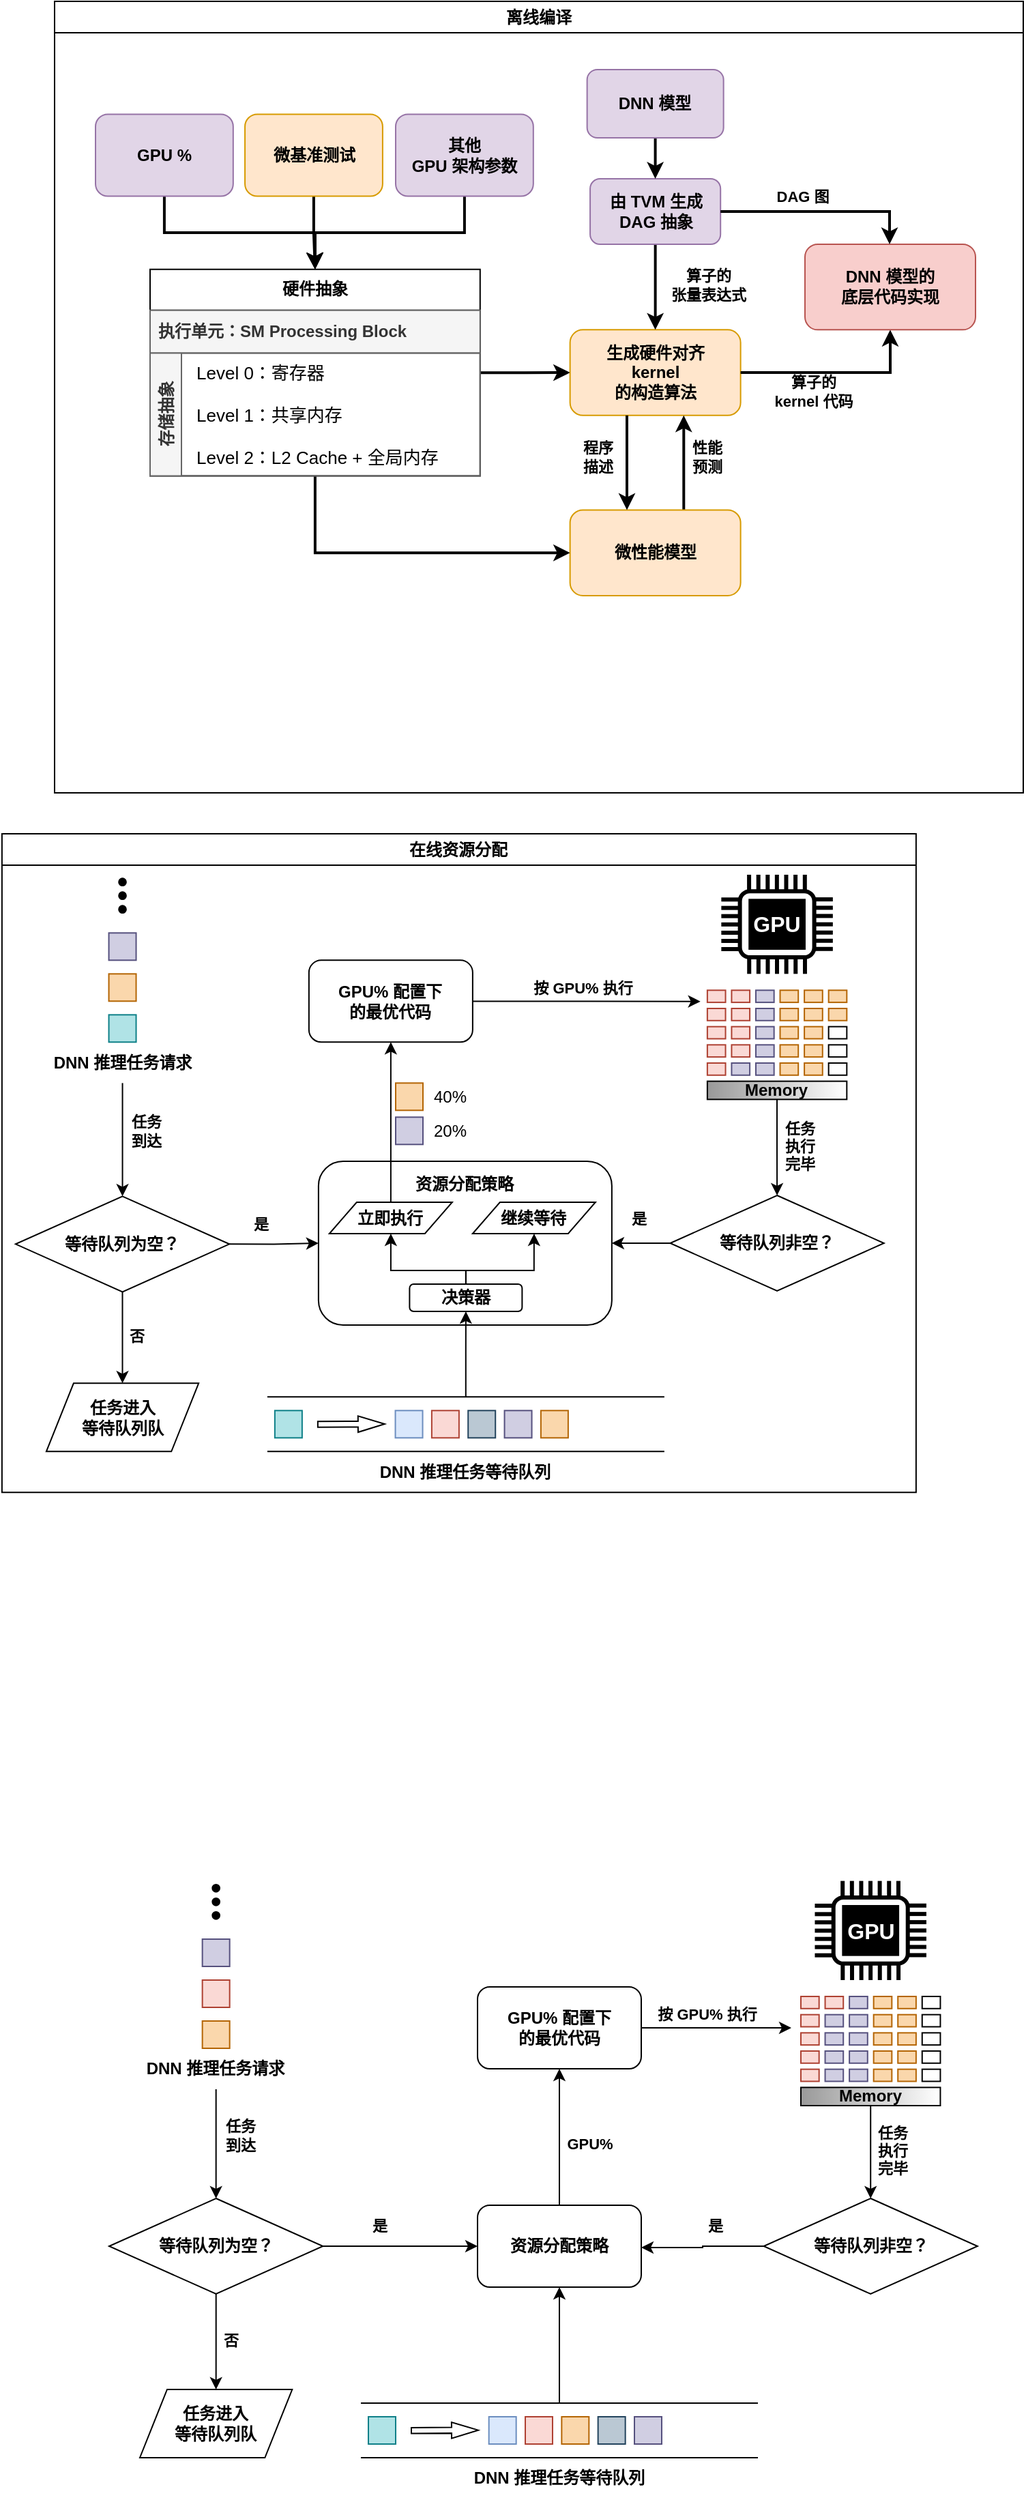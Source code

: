 <mxfile version="22.1.7" type="github">
  <diagram name="Page-1" id="r66Ns_PoiZ77G3gsffww">
    <mxGraphModel dx="978" dy="598" grid="1" gridSize="10" guides="1" tooltips="1" connect="1" arrows="1" fold="1" page="1" pageScale="1" pageWidth="850" pageHeight="1100" math="0" shadow="0">
      <root>
        <mxCell id="0" />
        <mxCell id="1" parent="0" />
        <mxCell id="Vn_qwxiB0jjPzp0y7otu-103" value="离线编译" style="swimlane;whiteSpace=wrap;html=1;fontStyle=1" vertex="1" parent="1">
          <mxGeometry x="80" y="20" width="710" height="580" as="geometry">
            <mxRectangle x="120" y="80" width="90" height="30" as="alternateBounds" />
          </mxGeometry>
        </mxCell>
        <mxCell id="Vn_qwxiB0jjPzp0y7otu-11" value="生成硬件对齐&lt;br&gt;kernel &lt;br&gt;的构造算法" style="rounded=1;whiteSpace=wrap;html=1;fillColor=#ffe6cc;strokeColor=#d79b00;fontStyle=1" vertex="1" parent="Vn_qwxiB0jjPzp0y7otu-103">
          <mxGeometry x="377.817" y="240.681" width="125.0" height="62.727" as="geometry" />
        </mxCell>
        <mxCell id="Vn_qwxiB0jjPzp0y7otu-16" value="" style="edgeStyle=orthogonalEdgeStyle;rounded=0;orthogonalLoop=1;jettySize=auto;html=1;fontStyle=1;strokeWidth=2;" edge="1" parent="Vn_qwxiB0jjPzp0y7otu-103" source="Vn_qwxiB0jjPzp0y7otu-15" target="Vn_qwxiB0jjPzp0y7otu-11">
          <mxGeometry relative="1" as="geometry" />
        </mxCell>
        <mxCell id="Vn_qwxiB0jjPzp0y7otu-17" value="算子的&lt;br&gt;张量表达式" style="edgeLabel;html=1;align=center;verticalAlign=middle;resizable=0;points=[];fontStyle=1" vertex="1" connectable="0" parent="Vn_qwxiB0jjPzp0y7otu-16">
          <mxGeometry y="20" relative="1" as="geometry">
            <mxPoint x="18" y="-2" as="offset" />
          </mxGeometry>
        </mxCell>
        <mxCell id="Vn_qwxiB0jjPzp0y7otu-15" value="由 TVM 生成 &lt;br&gt;DAG 抽象" style="rounded=1;whiteSpace=wrap;html=1;fillColor=#e1d5e7;strokeColor=#9673a6;fontStyle=1" vertex="1" parent="Vn_qwxiB0jjPzp0y7otu-103">
          <mxGeometry x="392.54" y="130" width="95.56" height="47.95" as="geometry" />
        </mxCell>
        <mxCell id="Vn_qwxiB0jjPzp0y7otu-32" value="" style="edgeStyle=orthogonalEdgeStyle;rounded=0;orthogonalLoop=1;jettySize=auto;html=1;fontStyle=1;strokeWidth=2;" edge="1" parent="Vn_qwxiB0jjPzp0y7otu-103" source="Vn_qwxiB0jjPzp0y7otu-19" target="Vn_qwxiB0jjPzp0y7otu-11">
          <mxGeometry relative="1" as="geometry">
            <Array as="points">
              <mxPoint x="461.15" y="345.905" />
              <mxPoint x="461.15" y="345.905" />
            </Array>
          </mxGeometry>
        </mxCell>
        <mxCell id="Vn_qwxiB0jjPzp0y7otu-96" value="性能&lt;br&gt;预测" style="edgeLabel;html=1;align=center;verticalAlign=middle;resizable=0;points=[];fontStyle=1" vertex="1" connectable="0" parent="Vn_qwxiB0jjPzp0y7otu-32">
          <mxGeometry x="0.164" y="-3" relative="1" as="geometry">
            <mxPoint x="14" y="2" as="offset" />
          </mxGeometry>
        </mxCell>
        <mxCell id="Vn_qwxiB0jjPzp0y7otu-19" value="微性能模型" style="rounded=1;whiteSpace=wrap;html=1;fillColor=#ffe6cc;strokeColor=#d79b00;fontStyle=1" vertex="1" parent="Vn_qwxiB0jjPzp0y7otu-103">
          <mxGeometry x="377.817" y="372.723" width="125.0" height="62.727" as="geometry" />
        </mxCell>
        <mxCell id="Vn_qwxiB0jjPzp0y7otu-20" value="" style="edgeStyle=orthogonalEdgeStyle;rounded=0;orthogonalLoop=1;jettySize=auto;html=1;fontStyle=1;strokeWidth=2;" edge="1" parent="Vn_qwxiB0jjPzp0y7otu-103" source="Vn_qwxiB0jjPzp0y7otu-11" target="Vn_qwxiB0jjPzp0y7otu-19">
          <mxGeometry relative="1" as="geometry">
            <Array as="points">
              <mxPoint x="419.483" y="345.905" />
              <mxPoint x="419.483" y="345.905" />
            </Array>
          </mxGeometry>
        </mxCell>
        <mxCell id="Vn_qwxiB0jjPzp0y7otu-95" value="程序&lt;br&gt;描述" style="edgeLabel;html=1;align=center;verticalAlign=middle;resizable=0;points=[];fontStyle=1" vertex="1" connectable="0" parent="Vn_qwxiB0jjPzp0y7otu-20">
          <mxGeometry x="-0.116" y="-3" relative="1" as="geometry">
            <mxPoint x="-19" as="offset" />
          </mxGeometry>
        </mxCell>
        <mxCell id="Vn_qwxiB0jjPzp0y7otu-88" style="edgeStyle=orthogonalEdgeStyle;rounded=0;orthogonalLoop=1;jettySize=auto;html=1;entryX=0;entryY=0.5;entryDx=0;entryDy=0;fontStyle=1;strokeWidth=2;" edge="1" parent="Vn_qwxiB0jjPzp0y7otu-103" source="Vn_qwxiB0jjPzp0y7otu-25" target="Vn_qwxiB0jjPzp0y7otu-11">
          <mxGeometry relative="1" as="geometry" />
        </mxCell>
        <mxCell id="Vn_qwxiB0jjPzp0y7otu-94" style="edgeStyle=orthogonalEdgeStyle;rounded=0;orthogonalLoop=1;jettySize=auto;html=1;entryX=0;entryY=0.5;entryDx=0;entryDy=0;fontStyle=1;strokeWidth=2;" edge="1" parent="Vn_qwxiB0jjPzp0y7otu-103" source="Vn_qwxiB0jjPzp0y7otu-25" target="Vn_qwxiB0jjPzp0y7otu-19">
          <mxGeometry relative="1" as="geometry">
            <Array as="points">
              <mxPoint x="190" y="404" />
            </Array>
          </mxGeometry>
        </mxCell>
        <mxCell id="Vn_qwxiB0jjPzp0y7otu-25" value="硬件抽象" style="swimlane;fontStyle=1;childLayout=stackLayout;horizontal=1;startSize=30;horizontalStack=0;resizeParent=1;resizeParentMax=0;resizeLast=0;collapsible=1;marginBottom=0;whiteSpace=wrap;html=1;" vertex="1" parent="Vn_qwxiB0jjPzp0y7otu-103">
          <mxGeometry x="70" y="196.37" width="241.897" height="151.36" as="geometry">
            <mxRectangle x="120" y="640" width="120" height="30" as="alternateBounds" />
          </mxGeometry>
        </mxCell>
        <mxCell id="Vn_qwxiB0jjPzp0y7otu-714" value="执行单元：SM Processing Block" style="text;align=left;verticalAlign=middle;spacingLeft=4;spacingRight=4;overflow=hidden;points=[[0,0.5],[1,0.5]];portConstraint=eastwest;rotatable=0;whiteSpace=wrap;html=1;fontStyle=1;rounded=0;fillColor=#f5f5f5;fontColor=#333333;strokeColor=#666666;" vertex="1" parent="Vn_qwxiB0jjPzp0y7otu-25">
          <mxGeometry y="30" width="241.897" height="31.36" as="geometry" />
        </mxCell>
        <mxCell id="Vn_qwxiB0jjPzp0y7otu-715" value="存储抽象" style="swimlane;horizontal=0;whiteSpace=wrap;html=1;fillColor=#f5f5f5;fontColor=#333333;strokeColor=#666666;fontStyle=1" vertex="1" parent="Vn_qwxiB0jjPzp0y7otu-25">
          <mxGeometry y="61.36" width="241.897" height="90" as="geometry" />
        </mxCell>
        <mxCell id="Vn_qwxiB0jjPzp0y7otu-718" value="&lt;span style=&quot;font-size: 13px;&quot;&gt;Level 0：寄存器&lt;br&gt;&lt;br&gt;Level 1：共享内存&lt;br&gt;&lt;br&gt;Level 2：L2 Cache + 全局内存&lt;br&gt;&lt;/span&gt;" style="text;html=1;align=left;verticalAlign=middle;resizable=0;points=[];autosize=1;strokeColor=none;fillColor=none;fontStyle=0" vertex="1" parent="Vn_qwxiB0jjPzp0y7otu-715">
          <mxGeometry x="31.897" y="-0.003" width="200" height="90" as="geometry" />
        </mxCell>
        <mxCell id="Vn_qwxiB0jjPzp0y7otu-9" value="" style="edgeStyle=orthogonalEdgeStyle;rounded=0;orthogonalLoop=1;jettySize=auto;html=1;entryX=0.5;entryY=0;entryDx=0;entryDy=0;fontStyle=1;strokeWidth=2;" edge="1" parent="Vn_qwxiB0jjPzp0y7otu-103" source="Vn_qwxiB0jjPzp0y7otu-7" target="Vn_qwxiB0jjPzp0y7otu-25">
          <mxGeometry relative="1" as="geometry">
            <mxPoint x="169.125" y="314.541" as="targetPoint" />
          </mxGeometry>
        </mxCell>
        <mxCell id="Vn_qwxiB0jjPzp0y7otu-10" value="" style="edgeStyle=orthogonalEdgeStyle;rounded=0;orthogonalLoop=1;jettySize=auto;html=1;entryX=0.5;entryY=0;entryDx=0;entryDy=0;fontStyle=1;strokeWidth=2;" edge="1" parent="Vn_qwxiB0jjPzp0y7otu-103" source="Vn_qwxiB0jjPzp0y7otu-8" target="Vn_qwxiB0jjPzp0y7otu-25">
          <mxGeometry relative="1" as="geometry">
            <mxPoint x="163.917" y="345.905" as="targetPoint" />
          </mxGeometry>
        </mxCell>
        <mxCell id="Vn_qwxiB0jjPzp0y7otu-36" value="" style="edgeStyle=orthogonalEdgeStyle;rounded=0;orthogonalLoop=1;jettySize=auto;html=1;entryX=0.5;entryY=1;entryDx=0;entryDy=0;exitX=1;exitY=0.5;exitDx=0;exitDy=0;fontStyle=1;strokeWidth=2;" edge="1" parent="Vn_qwxiB0jjPzp0y7otu-103" source="Vn_qwxiB0jjPzp0y7otu-11" target="Vn_qwxiB0jjPzp0y7otu-37">
          <mxGeometry relative="1" as="geometry">
            <mxPoint x="675.47" y="287.053" as="sourcePoint" />
            <mxPoint x="648.65" y="209.994" as="targetPoint" />
          </mxGeometry>
        </mxCell>
        <mxCell id="Vn_qwxiB0jjPzp0y7otu-85" value="算子的 &lt;br&gt;kernel 代码" style="edgeLabel;html=1;align=center;verticalAlign=middle;resizable=0;points=[];fontStyle=1" vertex="1" connectable="0" parent="Vn_qwxiB0jjPzp0y7otu-36">
          <mxGeometry x="-0.117" y="4" relative="1" as="geometry">
            <mxPoint x="-10" y="18" as="offset" />
          </mxGeometry>
        </mxCell>
        <mxCell id="Vn_qwxiB0jjPzp0y7otu-37" value="DNN 模型的&lt;br&gt;底层代码实现" style="whiteSpace=wrap;html=1;rounded=1;fillColor=#f8cecc;strokeColor=#b85450;fontStyle=1" vertex="1" parent="Vn_qwxiB0jjPzp0y7otu-103">
          <mxGeometry x="549.997" y="177.95" width="125.0" height="62.727" as="geometry" />
        </mxCell>
        <mxCell id="Vn_qwxiB0jjPzp0y7otu-38" value="" style="edgeStyle=orthogonalEdgeStyle;rounded=0;orthogonalLoop=1;jettySize=auto;html=1;fontStyle=1;strokeWidth=2;" edge="1" parent="Vn_qwxiB0jjPzp0y7otu-103" source="Vn_qwxiB0jjPzp0y7otu-15" target="Vn_qwxiB0jjPzp0y7otu-37">
          <mxGeometry relative="1" as="geometry">
            <Array as="points">
              <mxPoint x="612" y="154" />
            </Array>
          </mxGeometry>
        </mxCell>
        <mxCell id="Vn_qwxiB0jjPzp0y7otu-86" value="DAG 图" style="edgeLabel;html=1;align=center;verticalAlign=middle;resizable=0;points=[];fontStyle=1" vertex="1" connectable="0" parent="Vn_qwxiB0jjPzp0y7otu-38">
          <mxGeometry x="-0.28" y="10" relative="1" as="geometry">
            <mxPoint x="7" y="-1" as="offset" />
          </mxGeometry>
        </mxCell>
        <mxCell id="Vn_qwxiB0jjPzp0y7otu-80" style="edgeStyle=orthogonalEdgeStyle;rounded=0;orthogonalLoop=1;jettySize=auto;html=1;entryX=0.5;entryY=0;entryDx=0;entryDy=0;fontStyle=1;strokeWidth=2;" edge="1" parent="Vn_qwxiB0jjPzp0y7otu-103" source="Vn_qwxiB0jjPzp0y7otu-79" target="Vn_qwxiB0jjPzp0y7otu-25">
          <mxGeometry relative="1" as="geometry" />
        </mxCell>
        <mxCell id="Vn_qwxiB0jjPzp0y7otu-7" value="其他 &lt;br&gt;GPU 架构参数" style="rounded=1;whiteSpace=wrap;html=1;fillColor=#e1d5e7;strokeColor=#9673a6;fontStyle=1" vertex="1" parent="Vn_qwxiB0jjPzp0y7otu-103">
          <mxGeometry x="249.995" y="82.72" width="100.909" height="60.0" as="geometry" />
        </mxCell>
        <mxCell id="Vn_qwxiB0jjPzp0y7otu-8" value="微基准测试" style="rounded=1;whiteSpace=wrap;html=1;fillColor=#ffe6cc;strokeColor=#d79b00;fontStyle=1" vertex="1" parent="Vn_qwxiB0jjPzp0y7otu-103">
          <mxGeometry x="139.541" y="82.72" width="100.909" height="60.0" as="geometry" />
        </mxCell>
        <mxCell id="Vn_qwxiB0jjPzp0y7otu-79" value="GPU %" style="rounded=1;whiteSpace=wrap;html=1;fillColor=#e1d5e7;strokeColor=#9673a6;fontStyle=1" vertex="1" parent="Vn_qwxiB0jjPzp0y7otu-103">
          <mxGeometry x="30.0" y="82.72" width="100.909" height="60.0" as="geometry" />
        </mxCell>
        <mxCell id="Vn_qwxiB0jjPzp0y7otu-208" value="" style="edgeStyle=orthogonalEdgeStyle;rounded=0;orthogonalLoop=1;jettySize=auto;html=1;strokeWidth=2;fontStyle=1" edge="1" parent="Vn_qwxiB0jjPzp0y7otu-103" source="Vn_qwxiB0jjPzp0y7otu-207" target="Vn_qwxiB0jjPzp0y7otu-15">
          <mxGeometry relative="1" as="geometry" />
        </mxCell>
        <mxCell id="Vn_qwxiB0jjPzp0y7otu-207" value="DNN 模型" style="rounded=1;whiteSpace=wrap;html=1;fillColor=#e1d5e7;strokeColor=#9673a6;fontStyle=1" vertex="1" parent="Vn_qwxiB0jjPzp0y7otu-103">
          <mxGeometry x="390.32" y="50" width="100" height="50" as="geometry" />
        </mxCell>
        <mxCell id="Vn_qwxiB0jjPzp0y7otu-229" value="在线资源分配" style="swimlane;whiteSpace=wrap;html=1;fontStyle=1" vertex="1" parent="1">
          <mxGeometry x="41.44" y="630" width="670" height="482.66" as="geometry" />
        </mxCell>
        <mxCell id="Vn_qwxiB0jjPzp0y7otu-580" value="DNN 推理任务请求" style="text;html=1;strokeColor=none;fillColor=none;align=center;verticalAlign=middle;whiteSpace=wrap;rounded=0;fontStyle=1" vertex="1" parent="Vn_qwxiB0jjPzp0y7otu-229">
          <mxGeometry x="13.33" y="152.66" width="150" height="30" as="geometry" />
        </mxCell>
        <mxCell id="Vn_qwxiB0jjPzp0y7otu-585" value="等待队列为空？" style="rhombus;whiteSpace=wrap;html=1;fontStyle=1" vertex="1" parent="Vn_qwxiB0jjPzp0y7otu-229">
          <mxGeometry x="10.0" y="265.66" width="156.67" height="70" as="geometry" />
        </mxCell>
        <mxCell id="Vn_qwxiB0jjPzp0y7otu-578" value="" style="edgeStyle=orthogonalEdgeStyle;rounded=0;orthogonalLoop=1;jettySize=auto;html=1;entryX=0.5;entryY=0;entryDx=0;entryDy=0;fontStyle=1" edge="1" parent="Vn_qwxiB0jjPzp0y7otu-229" source="Vn_qwxiB0jjPzp0y7otu-580" target="Vn_qwxiB0jjPzp0y7otu-585">
          <mxGeometry relative="1" as="geometry">
            <mxPoint x="88.343" y="232.66" as="targetPoint" />
          </mxGeometry>
        </mxCell>
        <mxCell id="Vn_qwxiB0jjPzp0y7otu-579" value="任务&lt;br&gt;到达" style="edgeLabel;html=1;align=center;verticalAlign=middle;resizable=0;points=[];fontStyle=1" vertex="1" connectable="0" parent="Vn_qwxiB0jjPzp0y7otu-578">
          <mxGeometry x="-0.159" relative="1" as="geometry">
            <mxPoint x="17" as="offset" />
          </mxGeometry>
        </mxCell>
        <mxCell id="Vn_qwxiB0jjPzp0y7otu-586" value="" style="rounded=0;whiteSpace=wrap;html=1;fontStyle=1;fillColor=#b0e3e6;strokeColor=#0e8088;" vertex="1" parent="Vn_qwxiB0jjPzp0y7otu-229">
          <mxGeometry x="78.332" y="132.66" width="20.0" height="20.0" as="geometry" />
        </mxCell>
        <mxCell id="Vn_qwxiB0jjPzp0y7otu-587" value="" style="ellipse;whiteSpace=wrap;html=1;aspect=fixed;fillColor=#000000;fontStyle=1" vertex="1" parent="Vn_qwxiB0jjPzp0y7otu-229">
          <mxGeometry x="85.667" y="52.66" width="5.33" height="5.33" as="geometry" />
        </mxCell>
        <mxCell id="Vn_qwxiB0jjPzp0y7otu-588" value="" style="ellipse;whiteSpace=wrap;html=1;aspect=fixed;fillColor=#000000;fontStyle=1" vertex="1" parent="Vn_qwxiB0jjPzp0y7otu-229">
          <mxGeometry x="85.669" y="42.66" width="5.33" height="5.33" as="geometry" />
        </mxCell>
        <mxCell id="Vn_qwxiB0jjPzp0y7otu-589" value="" style="ellipse;whiteSpace=wrap;html=1;aspect=fixed;fillColor=#000000;fontStyle=1" vertex="1" parent="Vn_qwxiB0jjPzp0y7otu-229">
          <mxGeometry x="85.66" y="32.66" width="5.33" height="5.33" as="geometry" />
        </mxCell>
        <mxCell id="Vn_qwxiB0jjPzp0y7otu-592" value="资源分配策略&lt;br&gt;&lt;br&gt;&lt;br&gt;&lt;br&gt;&lt;br&gt;&lt;br&gt;&lt;br&gt;" style="rounded=1;whiteSpace=wrap;html=1;fontStyle=1" vertex="1" parent="Vn_qwxiB0jjPzp0y7otu-229">
          <mxGeometry x="232" y="240" width="215" height="120" as="geometry" />
        </mxCell>
        <mxCell id="Vn_qwxiB0jjPzp0y7otu-583" style="edgeStyle=orthogonalEdgeStyle;rounded=0;orthogonalLoop=1;jettySize=auto;html=1;exitX=1;exitY=0.5;exitDx=0;exitDy=0;entryX=0;entryY=0.5;entryDx=0;entryDy=0;fontStyle=1" edge="1" parent="Vn_qwxiB0jjPzp0y7otu-229" source="Vn_qwxiB0jjPzp0y7otu-585" target="Vn_qwxiB0jjPzp0y7otu-592">
          <mxGeometry relative="1" as="geometry" />
        </mxCell>
        <mxCell id="Vn_qwxiB0jjPzp0y7otu-584" value="是" style="edgeLabel;html=1;align=center;verticalAlign=middle;resizable=0;points=[];fontStyle=1" vertex="1" connectable="0" parent="Vn_qwxiB0jjPzp0y7otu-583">
          <mxGeometry x="-0.22" y="-2" relative="1" as="geometry">
            <mxPoint x="-3" y="-17" as="offset" />
          </mxGeometry>
        </mxCell>
        <mxCell id="Vn_qwxiB0jjPzp0y7otu-595" value="GPU% 配置下&lt;br&gt;的最优代码" style="rounded=1;whiteSpace=wrap;html=1;fontStyle=1" vertex="1" parent="Vn_qwxiB0jjPzp0y7otu-229">
          <mxGeometry x="225" y="92.66" width="120" height="60" as="geometry" />
        </mxCell>
        <mxCell id="Vn_qwxiB0jjPzp0y7otu-596" value="" style="rounded=0;whiteSpace=wrap;html=1;fontStyle=1;fillColor=#fad7ac;strokeColor=#b46504;" vertex="1" parent="Vn_qwxiB0jjPzp0y7otu-229">
          <mxGeometry x="78.33" y="102.66" width="20.0" height="20.0" as="geometry" />
        </mxCell>
        <mxCell id="Vn_qwxiB0jjPzp0y7otu-597" value="" style="rounded=0;whiteSpace=wrap;html=1;fontStyle=1;fillColor=#d0cee2;strokeColor=#56517e;" vertex="1" parent="Vn_qwxiB0jjPzp0y7otu-229">
          <mxGeometry x="78.329" y="72.66" width="20" height="20" as="geometry" />
        </mxCell>
        <mxCell id="Vn_qwxiB0jjPzp0y7otu-598" value="" style="group;fontStyle=1" vertex="1" connectable="0" parent="Vn_qwxiB0jjPzp0y7otu-229">
          <mxGeometry x="527.24" y="30.0" width="81.74" height="72.66" as="geometry" />
        </mxCell>
        <mxCell id="Vn_qwxiB0jjPzp0y7otu-599" style="rounded=0;orthogonalLoop=1;jettySize=auto;html=1;exitX=1;exitY=0.5;exitDx=0;exitDy=0;entryX=0;entryY=0.5;entryDx=0;entryDy=0;endArrow=none;endFill=0;strokeWidth=3;fontStyle=1" edge="1" parent="Vn_qwxiB0jjPzp0y7otu-598" source="Vn_qwxiB0jjPzp0y7otu-600">
          <mxGeometry relative="1" as="geometry">
            <mxPoint x="81.74" y="36.33" as="targetPoint" />
          </mxGeometry>
        </mxCell>
        <mxCell id="Vn_qwxiB0jjPzp0y7otu-600" value="" style="rounded=1;whiteSpace=wrap;html=1;strokeWidth=3;fontStyle=1" vertex="1" parent="Vn_qwxiB0jjPzp0y7otu-598">
          <mxGeometry x="13.623" y="12.11" width="54.493" height="48.44" as="geometry" />
        </mxCell>
        <mxCell id="Vn_qwxiB0jjPzp0y7otu-601" value="&lt;span style=&quot;font-size: 16px;&quot;&gt;&lt;font style=&quot;font-size: 16px;&quot;&gt;GPU&lt;/font&gt;&lt;/span&gt;" style="rounded=0;whiteSpace=wrap;html=1;fillColor=#000000;fontColor=#FFFFFF;fontStyle=1" vertex="1" parent="Vn_qwxiB0jjPzp0y7otu-598">
          <mxGeometry x="20.435" y="18.165" width="40.87" height="36.33" as="geometry" />
        </mxCell>
        <mxCell id="Vn_qwxiB0jjPzp0y7otu-602" style="rounded=0;orthogonalLoop=1;jettySize=auto;html=1;exitX=1;exitY=0.5;exitDx=0;exitDy=0;entryX=0;entryY=0.5;entryDx=0;entryDy=0;endArrow=none;endFill=0;strokeWidth=3;fontStyle=1" edge="1" parent="Vn_qwxiB0jjPzp0y7otu-598">
          <mxGeometry relative="1" as="geometry">
            <mxPoint x="68.117" y="42.385" as="sourcePoint" />
            <mxPoint x="81.74" y="42.385" as="targetPoint" />
          </mxGeometry>
        </mxCell>
        <mxCell id="Vn_qwxiB0jjPzp0y7otu-603" style="rounded=0;orthogonalLoop=1;jettySize=auto;html=1;exitX=1;exitY=0.5;exitDx=0;exitDy=0;entryX=0;entryY=0.5;entryDx=0;entryDy=0;endArrow=none;endFill=0;strokeWidth=3;fontStyle=1" edge="1" parent="Vn_qwxiB0jjPzp0y7otu-598">
          <mxGeometry relative="1" as="geometry">
            <mxPoint x="68.117" y="30.221" as="sourcePoint" />
            <mxPoint x="81.74" y="30.221" as="targetPoint" />
          </mxGeometry>
        </mxCell>
        <mxCell id="Vn_qwxiB0jjPzp0y7otu-604" style="rounded=0;orthogonalLoop=1;jettySize=auto;html=1;exitX=1;exitY=0.5;exitDx=0;exitDy=0;entryX=0;entryY=0.5;entryDx=0;entryDy=0;endArrow=none;endFill=0;strokeWidth=3;fontStyle=1" edge="1" parent="Vn_qwxiB0jjPzp0y7otu-598">
          <mxGeometry relative="1" as="geometry">
            <mxPoint x="68.117" y="24.22" as="sourcePoint" />
            <mxPoint x="81.74" y="24.22" as="targetPoint" />
          </mxGeometry>
        </mxCell>
        <mxCell id="Vn_qwxiB0jjPzp0y7otu-605" style="rounded=0;orthogonalLoop=1;jettySize=auto;html=1;exitX=1;exitY=0.5;exitDx=0;exitDy=0;entryX=0;entryY=0.5;entryDx=0;entryDy=0;endArrow=none;endFill=0;strokeWidth=3;fontStyle=1" edge="1" parent="Vn_qwxiB0jjPzp0y7otu-598">
          <mxGeometry relative="1" as="geometry">
            <mxPoint x="68.117" y="54.386" as="sourcePoint" />
            <mxPoint x="81.74" y="54.386" as="targetPoint" />
          </mxGeometry>
        </mxCell>
        <mxCell id="Vn_qwxiB0jjPzp0y7otu-606" style="rounded=0;orthogonalLoop=1;jettySize=auto;html=1;exitX=1;exitY=0.5;exitDx=0;exitDy=0;entryX=0;entryY=0.5;entryDx=0;entryDy=0;endArrow=none;endFill=0;strokeWidth=3;fontStyle=1" edge="1" parent="Vn_qwxiB0jjPzp0y7otu-598">
          <mxGeometry relative="1" as="geometry">
            <mxPoint x="68.117" y="48.386" as="sourcePoint" />
            <mxPoint x="81.74" y="48.386" as="targetPoint" />
          </mxGeometry>
        </mxCell>
        <mxCell id="Vn_qwxiB0jjPzp0y7otu-607" style="rounded=0;orthogonalLoop=1;jettySize=auto;html=1;exitX=1;exitY=0.5;exitDx=0;exitDy=0;entryX=0;entryY=0.5;entryDx=0;entryDy=0;endArrow=none;endFill=0;strokeWidth=3;fontStyle=1" edge="1" parent="Vn_qwxiB0jjPzp0y7otu-598">
          <mxGeometry relative="1" as="geometry">
            <mxPoint x="68.117" y="18.056" as="sourcePoint" />
            <mxPoint x="81.74" y="18.056" as="targetPoint" />
          </mxGeometry>
        </mxCell>
        <mxCell id="Vn_qwxiB0jjPzp0y7otu-608" style="rounded=0;orthogonalLoop=1;jettySize=auto;html=1;exitX=1;exitY=0.5;exitDx=0;exitDy=0;entryX=0;entryY=0.5;entryDx=0;entryDy=0;endArrow=none;endFill=0;strokeWidth=3;fontStyle=1" edge="1" parent="Vn_qwxiB0jjPzp0y7otu-598">
          <mxGeometry relative="1" as="geometry">
            <mxPoint x="13.623" y="36.439" as="targetPoint" />
            <mxPoint y="36.439" as="sourcePoint" />
          </mxGeometry>
        </mxCell>
        <mxCell id="Vn_qwxiB0jjPzp0y7otu-609" style="rounded=0;orthogonalLoop=1;jettySize=auto;html=1;exitX=1;exitY=0.5;exitDx=0;exitDy=0;entryX=0;entryY=0.5;entryDx=0;entryDy=0;endArrow=none;endFill=0;strokeWidth=3;fontStyle=1" edge="1" parent="Vn_qwxiB0jjPzp0y7otu-598">
          <mxGeometry relative="1" as="geometry">
            <mxPoint y="42.494" as="sourcePoint" />
            <mxPoint x="13.623" y="42.494" as="targetPoint" />
          </mxGeometry>
        </mxCell>
        <mxCell id="Vn_qwxiB0jjPzp0y7otu-610" style="rounded=0;orthogonalLoop=1;jettySize=auto;html=1;exitX=1;exitY=0.5;exitDx=0;exitDy=0;entryX=0;entryY=0.5;entryDx=0;entryDy=0;endArrow=none;endFill=0;strokeWidth=3;fontStyle=1" edge="1" parent="Vn_qwxiB0jjPzp0y7otu-598">
          <mxGeometry relative="1" as="geometry">
            <mxPoint y="30.329" as="sourcePoint" />
            <mxPoint x="13.623" y="30.329" as="targetPoint" />
          </mxGeometry>
        </mxCell>
        <mxCell id="Vn_qwxiB0jjPzp0y7otu-611" style="rounded=0;orthogonalLoop=1;jettySize=auto;html=1;exitX=1;exitY=0.5;exitDx=0;exitDy=0;entryX=0;entryY=0.5;entryDx=0;entryDy=0;endArrow=none;endFill=0;strokeWidth=3;fontStyle=1" edge="1" parent="Vn_qwxiB0jjPzp0y7otu-598">
          <mxGeometry relative="1" as="geometry">
            <mxPoint y="24.329" as="sourcePoint" />
            <mxPoint x="13.623" y="24.329" as="targetPoint" />
          </mxGeometry>
        </mxCell>
        <mxCell id="Vn_qwxiB0jjPzp0y7otu-612" style="rounded=0;orthogonalLoop=1;jettySize=auto;html=1;exitX=1;exitY=0.5;exitDx=0;exitDy=0;entryX=0;entryY=0.5;entryDx=0;entryDy=0;endArrow=none;endFill=0;strokeWidth=3;fontStyle=1" edge="1" parent="Vn_qwxiB0jjPzp0y7otu-598">
          <mxGeometry relative="1" as="geometry">
            <mxPoint y="54.495" as="sourcePoint" />
            <mxPoint x="13.623" y="54.495" as="targetPoint" />
          </mxGeometry>
        </mxCell>
        <mxCell id="Vn_qwxiB0jjPzp0y7otu-613" style="rounded=0;orthogonalLoop=1;jettySize=auto;html=1;exitX=1;exitY=0.5;exitDx=0;exitDy=0;entryX=0;entryY=0.5;entryDx=0;entryDy=0;endArrow=none;endFill=0;strokeWidth=3;fontStyle=1" edge="1" parent="Vn_qwxiB0jjPzp0y7otu-598">
          <mxGeometry relative="1" as="geometry">
            <mxPoint y="48.494" as="sourcePoint" />
            <mxPoint x="13.623" y="48.494" as="targetPoint" />
          </mxGeometry>
        </mxCell>
        <mxCell id="Vn_qwxiB0jjPzp0y7otu-614" style="rounded=0;orthogonalLoop=1;jettySize=auto;html=1;exitX=1;exitY=0.5;exitDx=0;exitDy=0;entryX=0;entryY=0.5;entryDx=0;entryDy=0;endArrow=none;endFill=0;strokeWidth=3;fontStyle=1" edge="1" parent="Vn_qwxiB0jjPzp0y7otu-598">
          <mxGeometry relative="1" as="geometry">
            <mxPoint y="18.165" as="sourcePoint" />
            <mxPoint x="13.623" y="18.165" as="targetPoint" />
          </mxGeometry>
        </mxCell>
        <mxCell id="Vn_qwxiB0jjPzp0y7otu-615" style="rounded=0;orthogonalLoop=1;jettySize=auto;html=1;exitX=1;exitY=0.5;exitDx=0;exitDy=0;endArrow=none;endFill=0;strokeWidth=3;fontStyle=1" edge="1" parent="Vn_qwxiB0jjPzp0y7otu-598">
          <mxGeometry relative="1" as="geometry">
            <mxPoint x="40.829" y="60.55" as="sourcePoint" />
            <mxPoint x="40.829" y="72.66" as="targetPoint" />
          </mxGeometry>
        </mxCell>
        <mxCell id="Vn_qwxiB0jjPzp0y7otu-616" style="rounded=0;orthogonalLoop=1;jettySize=auto;html=1;exitX=1;exitY=0.5;exitDx=0;exitDy=0;endArrow=none;endFill=0;strokeWidth=3;fontStyle=1" edge="1" parent="Vn_qwxiB0jjPzp0y7otu-598">
          <mxGeometry relative="1" as="geometry">
            <mxPoint x="47.641" y="60.55" as="sourcePoint" />
            <mxPoint x="47.641" y="72.66" as="targetPoint" />
          </mxGeometry>
        </mxCell>
        <mxCell id="Vn_qwxiB0jjPzp0y7otu-617" style="rounded=0;orthogonalLoop=1;jettySize=auto;html=1;exitX=1;exitY=0.5;exitDx=0;exitDy=0;endArrow=none;endFill=0;strokeWidth=3;fontStyle=1" edge="1" parent="Vn_qwxiB0jjPzp0y7otu-598">
          <mxGeometry relative="1" as="geometry">
            <mxPoint x="54.452" y="60.55" as="sourcePoint" />
            <mxPoint x="54.452" y="72.66" as="targetPoint" />
          </mxGeometry>
        </mxCell>
        <mxCell id="Vn_qwxiB0jjPzp0y7otu-618" style="rounded=0;orthogonalLoop=1;jettySize=auto;html=1;exitX=1;exitY=0.5;exitDx=0;exitDy=0;endArrow=none;endFill=0;strokeWidth=3;fontStyle=1" edge="1" parent="Vn_qwxiB0jjPzp0y7otu-598">
          <mxGeometry relative="1" as="geometry">
            <mxPoint x="61.305" y="60.55" as="sourcePoint" />
            <mxPoint x="61.305" y="72.66" as="targetPoint" />
          </mxGeometry>
        </mxCell>
        <mxCell id="Vn_qwxiB0jjPzp0y7otu-619" style="rounded=0;orthogonalLoop=1;jettySize=auto;html=1;exitX=1;exitY=0.5;exitDx=0;exitDy=0;endArrow=none;endFill=0;strokeWidth=3;fontStyle=1" edge="1" parent="Vn_qwxiB0jjPzp0y7otu-598">
          <mxGeometry relative="1" as="geometry">
            <mxPoint x="34.058" y="60.55" as="sourcePoint" />
            <mxPoint x="34.058" y="72.66" as="targetPoint" />
          </mxGeometry>
        </mxCell>
        <mxCell id="Vn_qwxiB0jjPzp0y7otu-620" style="rounded=0;orthogonalLoop=1;jettySize=auto;html=1;exitX=1;exitY=0.5;exitDx=0;exitDy=0;endArrow=none;endFill=0;strokeWidth=3;fontStyle=1" edge="1" parent="Vn_qwxiB0jjPzp0y7otu-598">
          <mxGeometry relative="1" as="geometry">
            <mxPoint x="27.247" y="60.55" as="sourcePoint" />
            <mxPoint x="27.247" y="72.66" as="targetPoint" />
          </mxGeometry>
        </mxCell>
        <mxCell id="Vn_qwxiB0jjPzp0y7otu-621" style="rounded=0;orthogonalLoop=1;jettySize=auto;html=1;exitX=1;exitY=0.5;exitDx=0;exitDy=0;endArrow=none;endFill=0;strokeWidth=3;fontStyle=1" edge="1" parent="Vn_qwxiB0jjPzp0y7otu-598">
          <mxGeometry relative="1" as="geometry">
            <mxPoint x="20.435" y="60.55" as="sourcePoint" />
            <mxPoint x="20.435" y="72.66" as="targetPoint" />
          </mxGeometry>
        </mxCell>
        <mxCell id="Vn_qwxiB0jjPzp0y7otu-622" style="rounded=0;orthogonalLoop=1;jettySize=auto;html=1;exitX=1;exitY=0.5;exitDx=0;exitDy=0;endArrow=none;endFill=0;strokeWidth=3;fontStyle=1" edge="1" parent="Vn_qwxiB0jjPzp0y7otu-598">
          <mxGeometry relative="1" as="geometry">
            <mxPoint x="40.747" as="sourcePoint" />
            <mxPoint x="40.747" y="12.11" as="targetPoint" />
          </mxGeometry>
        </mxCell>
        <mxCell id="Vn_qwxiB0jjPzp0y7otu-623" style="rounded=0;orthogonalLoop=1;jettySize=auto;html=1;exitX=1;exitY=0.5;exitDx=0;exitDy=0;endArrow=none;endFill=0;strokeWidth=3;fontStyle=1" edge="1" parent="Vn_qwxiB0jjPzp0y7otu-598">
          <mxGeometry relative="1" as="geometry">
            <mxPoint x="47.559" as="sourcePoint" />
            <mxPoint x="47.559" y="12.11" as="targetPoint" />
          </mxGeometry>
        </mxCell>
        <mxCell id="Vn_qwxiB0jjPzp0y7otu-624" style="rounded=0;orthogonalLoop=1;jettySize=auto;html=1;exitX=1;exitY=0.5;exitDx=0;exitDy=0;endArrow=none;endFill=0;strokeWidth=3;fontStyle=1" edge="1" parent="Vn_qwxiB0jjPzp0y7otu-598">
          <mxGeometry relative="1" as="geometry">
            <mxPoint x="54.371" as="sourcePoint" />
            <mxPoint x="54.371" y="12.11" as="targetPoint" />
          </mxGeometry>
        </mxCell>
        <mxCell id="Vn_qwxiB0jjPzp0y7otu-625" style="rounded=0;orthogonalLoop=1;jettySize=auto;html=1;exitX=1;exitY=0.5;exitDx=0;exitDy=0;endArrow=none;endFill=0;strokeWidth=3;fontStyle=1" edge="1" parent="Vn_qwxiB0jjPzp0y7otu-598">
          <mxGeometry relative="1" as="geometry">
            <mxPoint x="61.223" as="sourcePoint" />
            <mxPoint x="61.223" y="12.11" as="targetPoint" />
          </mxGeometry>
        </mxCell>
        <mxCell id="Vn_qwxiB0jjPzp0y7otu-626" style="rounded=0;orthogonalLoop=1;jettySize=auto;html=1;exitX=1;exitY=0.5;exitDx=0;exitDy=0;endArrow=none;endFill=0;strokeWidth=3;fontStyle=1" edge="1" parent="Vn_qwxiB0jjPzp0y7otu-598">
          <mxGeometry relative="1" as="geometry">
            <mxPoint x="33.977" as="sourcePoint" />
            <mxPoint x="33.977" y="12.11" as="targetPoint" />
          </mxGeometry>
        </mxCell>
        <mxCell id="Vn_qwxiB0jjPzp0y7otu-627" style="rounded=0;orthogonalLoop=1;jettySize=auto;html=1;exitX=1;exitY=0.5;exitDx=0;exitDy=0;endArrow=none;endFill=0;strokeWidth=3;fontStyle=1" edge="1" parent="Vn_qwxiB0jjPzp0y7otu-598">
          <mxGeometry relative="1" as="geometry">
            <mxPoint x="27.165" as="sourcePoint" />
            <mxPoint x="27.165" y="12.11" as="targetPoint" />
          </mxGeometry>
        </mxCell>
        <mxCell id="Vn_qwxiB0jjPzp0y7otu-628" style="rounded=0;orthogonalLoop=1;jettySize=auto;html=1;exitX=1;exitY=0.5;exitDx=0;exitDy=0;endArrow=none;endFill=0;strokeWidth=3;fontStyle=1" edge="1" parent="Vn_qwxiB0jjPzp0y7otu-598">
          <mxGeometry relative="1" as="geometry">
            <mxPoint x="20.353" as="sourcePoint" />
            <mxPoint x="20.353" y="12.11" as="targetPoint" />
          </mxGeometry>
        </mxCell>
        <mxCell id="Vn_qwxiB0jjPzp0y7otu-629" value="" style="group;fontStyle=1" vertex="1" connectable="0" parent="Vn_qwxiB0jjPzp0y7otu-229">
          <mxGeometry x="195.0" y="412.66" width="290" height="70" as="geometry" />
        </mxCell>
        <mxCell id="Vn_qwxiB0jjPzp0y7otu-630" value="DNN 推理任务等待队列" style="text;html=1;strokeColor=none;fillColor=none;align=center;verticalAlign=middle;whiteSpace=wrap;rounded=0;fontStyle=1" vertex="1" parent="Vn_qwxiB0jjPzp0y7otu-629">
          <mxGeometry x="70" y="40" width="150" height="30" as="geometry" />
        </mxCell>
        <mxCell id="Vn_qwxiB0jjPzp0y7otu-631" value="" style="group;fontStyle=1" vertex="1" connectable="0" parent="Vn_qwxiB0jjPzp0y7otu-629">
          <mxGeometry width="290" height="40" as="geometry" />
        </mxCell>
        <mxCell id="Vn_qwxiB0jjPzp0y7otu-632" value="" style="shape=partialRectangle;whiteSpace=wrap;html=1;top=0;bottom=0;fillColor=none;direction=south;fontStyle=1" vertex="1" parent="Vn_qwxiB0jjPzp0y7otu-631">
          <mxGeometry width="290" height="40" as="geometry" />
        </mxCell>
        <mxCell id="Vn_qwxiB0jjPzp0y7otu-633" value="" style="rounded=0;whiteSpace=wrap;html=1;fontStyle=1;fillColor=#b0e3e6;strokeColor=#0e8088;" vertex="1" parent="Vn_qwxiB0jjPzp0y7otu-631">
          <mxGeometry x="4.999" y="10" width="20.0" height="20.0" as="geometry" />
        </mxCell>
        <mxCell id="Vn_qwxiB0jjPzp0y7otu-634" value="" style="shape=flexArrow;endArrow=classic;html=1;rounded=0;strokeWidth=1;width=4.267;endSize=6.168;endWidth=6.596;fontStyle=1" edge="1" parent="Vn_qwxiB0jjPzp0y7otu-631">
          <mxGeometry width="50" height="50" relative="1" as="geometry">
            <mxPoint x="36" y="20.1" as="sourcePoint" />
            <mxPoint x="86" y="19.82" as="targetPoint" />
          </mxGeometry>
        </mxCell>
        <mxCell id="Vn_qwxiB0jjPzp0y7otu-635" value="" style="rounded=0;whiteSpace=wrap;html=1;fontStyle=1;fillColor=#bac8d3;strokeColor=#23445d;container=0;" vertex="1" parent="Vn_qwxiB0jjPzp0y7otu-631">
          <mxGeometry x="146.668" y="10" width="20.0" height="20.0" as="geometry" />
        </mxCell>
        <mxCell id="Vn_qwxiB0jjPzp0y7otu-636" value="" style="rounded=0;whiteSpace=wrap;html=1;fontStyle=1;fillColor=#d0cee2;strokeColor=#56517e;container=0;" vertex="1" parent="Vn_qwxiB0jjPzp0y7otu-631">
          <mxGeometry x="173.329" y="10" width="20" height="20" as="geometry" />
        </mxCell>
        <mxCell id="Vn_qwxiB0jjPzp0y7otu-637" value="" style="rounded=0;whiteSpace=wrap;html=1;fontStyle=1;fillColor=#fad7ac;strokeColor=#b46504;container=0;" vertex="1" parent="Vn_qwxiB0jjPzp0y7otu-631">
          <mxGeometry x="200.0" y="10" width="20.0" height="20.0" as="geometry" />
        </mxCell>
        <mxCell id="Vn_qwxiB0jjPzp0y7otu-638" value="" style="rounded=0;whiteSpace=wrap;html=1;fontStyle=1;fillColor=#dae8fc;strokeColor=#6c8ebf;container=0;" vertex="1" parent="Vn_qwxiB0jjPzp0y7otu-631">
          <mxGeometry x="93.335" y="10" width="20.0" height="20.0" as="geometry" />
        </mxCell>
        <mxCell id="Vn_qwxiB0jjPzp0y7otu-639" value="" style="rounded=0;whiteSpace=wrap;html=1;fontStyle=1;fillColor=#fad9d5;strokeColor=#ae4132;container=0;" vertex="1" parent="Vn_qwxiB0jjPzp0y7otu-631">
          <mxGeometry x="120.002" y="10" width="20.0" height="20.0" as="geometry" />
        </mxCell>
        <mxCell id="Vn_qwxiB0jjPzp0y7otu-678" style="edgeStyle=orthogonalEdgeStyle;rounded=0;orthogonalLoop=1;jettySize=auto;html=1;fontStyle=1" edge="1" parent="Vn_qwxiB0jjPzp0y7otu-229" source="Vn_qwxiB0jjPzp0y7otu-632" target="Vn_qwxiB0jjPzp0y7otu-689">
          <mxGeometry relative="1" as="geometry">
            <mxPoint x="340" y="360" as="targetPoint" />
          </mxGeometry>
        </mxCell>
        <mxCell id="Vn_qwxiB0jjPzp0y7otu-640" value="任务进入&lt;br&gt;等待队列队" style="shape=parallelogram;perimeter=parallelogramPerimeter;whiteSpace=wrap;html=1;fixedSize=1;fontStyle=1" vertex="1" parent="Vn_qwxiB0jjPzp0y7otu-229">
          <mxGeometry x="32.5" y="402.66" width="111.66" height="50" as="geometry" />
        </mxCell>
        <mxCell id="Vn_qwxiB0jjPzp0y7otu-581" value="" style="edgeStyle=orthogonalEdgeStyle;rounded=0;orthogonalLoop=1;jettySize=auto;html=1;entryX=0.5;entryY=0;entryDx=0;entryDy=0;fontStyle=1" edge="1" parent="Vn_qwxiB0jjPzp0y7otu-229" source="Vn_qwxiB0jjPzp0y7otu-585" target="Vn_qwxiB0jjPzp0y7otu-640">
          <mxGeometry relative="1" as="geometry">
            <mxPoint x="88.34" y="392.66" as="targetPoint" />
          </mxGeometry>
        </mxCell>
        <mxCell id="Vn_qwxiB0jjPzp0y7otu-582" value="否" style="edgeLabel;html=1;align=center;verticalAlign=middle;resizable=0;points=[];fontStyle=1" vertex="1" connectable="0" parent="Vn_qwxiB0jjPzp0y7otu-581">
          <mxGeometry x="-0.335" y="4" relative="1" as="geometry">
            <mxPoint x="6" y="10" as="offset" />
          </mxGeometry>
        </mxCell>
        <mxCell id="Vn_qwxiB0jjPzp0y7otu-641" value="" style="group;fontStyle=1" vertex="1" connectable="0" parent="Vn_qwxiB0jjPzp0y7otu-229">
          <mxGeometry x="517" y="114.66" width="102.22" height="80" as="geometry" />
        </mxCell>
        <mxCell id="Vn_qwxiB0jjPzp0y7otu-642" value="" style="rounded=0;whiteSpace=wrap;html=1;fillColor=#fad9d5;strokeColor=#ae4132;fontStyle=1" vertex="1" parent="Vn_qwxiB0jjPzp0y7otu-641">
          <mxGeometry width="13.333" height="8.889" as="geometry" />
        </mxCell>
        <mxCell id="Vn_qwxiB0jjPzp0y7otu-643" value="" style="rounded=0;whiteSpace=wrap;html=1;fillColor=#fad9d5;strokeColor=#ae4132;fontStyle=1" vertex="1" parent="Vn_qwxiB0jjPzp0y7otu-641">
          <mxGeometry x="17.777" width="13.333" height="8.889" as="geometry" />
        </mxCell>
        <mxCell id="Vn_qwxiB0jjPzp0y7otu-644" value="" style="rounded=0;whiteSpace=wrap;html=1;fillColor=#d0cee2;strokeColor=#56517e;fontStyle=1" vertex="1" parent="Vn_qwxiB0jjPzp0y7otu-641">
          <mxGeometry x="35.555" width="13.333" height="8.889" as="geometry" />
        </mxCell>
        <mxCell id="Vn_qwxiB0jjPzp0y7otu-645" value="" style="rounded=0;whiteSpace=wrap;html=1;fillColor=#fad9d5;strokeColor=#ae4132;fontStyle=1" vertex="1" parent="Vn_qwxiB0jjPzp0y7otu-641">
          <mxGeometry y="13.333" width="13.333" height="8.889" as="geometry" />
        </mxCell>
        <mxCell id="Vn_qwxiB0jjPzp0y7otu-646" value="" style="rounded=0;whiteSpace=wrap;html=1;fillColor=#fad9d5;strokeColor=#ae4132;fontStyle=1" vertex="1" parent="Vn_qwxiB0jjPzp0y7otu-641">
          <mxGeometry x="17.777" y="13.333" width="13.333" height="8.889" as="geometry" />
        </mxCell>
        <mxCell id="Vn_qwxiB0jjPzp0y7otu-647" value="" style="rounded=0;whiteSpace=wrap;html=1;fillColor=#d0cee2;strokeColor=#56517e;fontStyle=1" vertex="1" parent="Vn_qwxiB0jjPzp0y7otu-641">
          <mxGeometry x="35.555" y="13.333" width="13.333" height="8.889" as="geometry" />
        </mxCell>
        <mxCell id="Vn_qwxiB0jjPzp0y7otu-648" value="" style="rounded=0;whiteSpace=wrap;html=1;fillColor=#fad9d5;strokeColor=#ae4132;fontStyle=1" vertex="1" parent="Vn_qwxiB0jjPzp0y7otu-641">
          <mxGeometry y="26.667" width="13.333" height="8.889" as="geometry" />
        </mxCell>
        <mxCell id="Vn_qwxiB0jjPzp0y7otu-649" value="" style="rounded=0;whiteSpace=wrap;html=1;fillColor=#fad9d5;strokeColor=#ae4132;fontStyle=1" vertex="1" parent="Vn_qwxiB0jjPzp0y7otu-641">
          <mxGeometry x="17.777" y="26.667" width="13.333" height="8.889" as="geometry" />
        </mxCell>
        <mxCell id="Vn_qwxiB0jjPzp0y7otu-650" value="" style="rounded=0;whiteSpace=wrap;html=1;fillColor=#d0cee2;strokeColor=#56517e;fontStyle=1" vertex="1" parent="Vn_qwxiB0jjPzp0y7otu-641">
          <mxGeometry x="35.555" y="26.667" width="13.333" height="8.889" as="geometry" />
        </mxCell>
        <mxCell id="Vn_qwxiB0jjPzp0y7otu-651" value="" style="rounded=0;whiteSpace=wrap;html=1;fillColor=#fad9d5;strokeColor=#ae4132;fontStyle=1" vertex="1" parent="Vn_qwxiB0jjPzp0y7otu-641">
          <mxGeometry y="40" width="13.333" height="8.889" as="geometry" />
        </mxCell>
        <mxCell id="Vn_qwxiB0jjPzp0y7otu-652" value="" style="rounded=0;whiteSpace=wrap;html=1;fillColor=#fad9d5;strokeColor=#ae4132;fontStyle=1" vertex="1" parent="Vn_qwxiB0jjPzp0y7otu-641">
          <mxGeometry x="17.777" y="40" width="13.333" height="8.889" as="geometry" />
        </mxCell>
        <mxCell id="Vn_qwxiB0jjPzp0y7otu-653" value="" style="rounded=0;whiteSpace=wrap;html=1;fillColor=#d0cee2;strokeColor=#56517e;fontStyle=1" vertex="1" parent="Vn_qwxiB0jjPzp0y7otu-641">
          <mxGeometry x="35.555" y="40" width="13.333" height="8.889" as="geometry" />
        </mxCell>
        <mxCell id="Vn_qwxiB0jjPzp0y7otu-654" value="" style="rounded=0;whiteSpace=wrap;html=1;fillColor=#fad9d5;strokeColor=#ae4132;fontStyle=1" vertex="1" parent="Vn_qwxiB0jjPzp0y7otu-641">
          <mxGeometry y="53.333" width="13.333" height="8.889" as="geometry" />
        </mxCell>
        <mxCell id="Vn_qwxiB0jjPzp0y7otu-655" value="" style="rounded=0;whiteSpace=wrap;html=1;fillColor=#d0cee2;strokeColor=#56517e;fontStyle=1" vertex="1" parent="Vn_qwxiB0jjPzp0y7otu-641">
          <mxGeometry x="17.777" y="53.333" width="13.333" height="8.889" as="geometry" />
        </mxCell>
        <mxCell id="Vn_qwxiB0jjPzp0y7otu-656" value="" style="rounded=0;whiteSpace=wrap;html=1;fillColor=#d0cee2;strokeColor=#56517e;fontStyle=1" vertex="1" parent="Vn_qwxiB0jjPzp0y7otu-641">
          <mxGeometry x="35.555" y="53.333" width="13.333" height="8.889" as="geometry" />
        </mxCell>
        <mxCell id="Vn_qwxiB0jjPzp0y7otu-657" value="" style="rounded=0;whiteSpace=wrap;html=1;fillColor=#fad7ac;strokeColor=#b46504;fontStyle=1" vertex="1" parent="Vn_qwxiB0jjPzp0y7otu-641">
          <mxGeometry x="53.332" width="13.333" height="8.889" as="geometry" />
        </mxCell>
        <mxCell id="Vn_qwxiB0jjPzp0y7otu-658" value="" style="rounded=0;whiteSpace=wrap;html=1;fillColor=#fad7ac;strokeColor=#b46504;fontStyle=1" vertex="1" parent="Vn_qwxiB0jjPzp0y7otu-641">
          <mxGeometry x="71.11" width="13.333" height="8.889" as="geometry" />
        </mxCell>
        <mxCell id="Vn_qwxiB0jjPzp0y7otu-659" value="" style="rounded=0;whiteSpace=wrap;html=1;fontStyle=1;fillColor=#fad7ac;strokeColor=#b46504;" vertex="1" parent="Vn_qwxiB0jjPzp0y7otu-641">
          <mxGeometry x="88.887" width="13.333" height="8.889" as="geometry" />
        </mxCell>
        <mxCell id="Vn_qwxiB0jjPzp0y7otu-660" value="" style="rounded=0;whiteSpace=wrap;html=1;fillColor=#fad7ac;strokeColor=#b46504;fontStyle=1" vertex="1" parent="Vn_qwxiB0jjPzp0y7otu-641">
          <mxGeometry x="53.332" y="13.333" width="13.333" height="8.889" as="geometry" />
        </mxCell>
        <mxCell id="Vn_qwxiB0jjPzp0y7otu-661" value="" style="rounded=0;whiteSpace=wrap;html=1;fillColor=#fad7ac;strokeColor=#b46504;fontStyle=1" vertex="1" parent="Vn_qwxiB0jjPzp0y7otu-641">
          <mxGeometry x="71.11" y="13.333" width="13.333" height="8.889" as="geometry" />
        </mxCell>
        <mxCell id="Vn_qwxiB0jjPzp0y7otu-662" value="" style="rounded=0;whiteSpace=wrap;html=1;fontStyle=1;fillColor=#fad7ac;strokeColor=#b46504;" vertex="1" parent="Vn_qwxiB0jjPzp0y7otu-641">
          <mxGeometry x="88.887" y="13.333" width="13.333" height="8.889" as="geometry" />
        </mxCell>
        <mxCell id="Vn_qwxiB0jjPzp0y7otu-663" value="" style="rounded=0;whiteSpace=wrap;html=1;fillColor=#fad7ac;strokeColor=#b46504;fontStyle=1" vertex="1" parent="Vn_qwxiB0jjPzp0y7otu-641">
          <mxGeometry x="53.332" y="26.667" width="13.333" height="8.889" as="geometry" />
        </mxCell>
        <mxCell id="Vn_qwxiB0jjPzp0y7otu-664" value="" style="rounded=0;whiteSpace=wrap;html=1;fillColor=#fad7ac;strokeColor=#b46504;fontStyle=1" vertex="1" parent="Vn_qwxiB0jjPzp0y7otu-641">
          <mxGeometry x="71.11" y="26.667" width="13.333" height="8.889" as="geometry" />
        </mxCell>
        <mxCell id="Vn_qwxiB0jjPzp0y7otu-665" value="" style="rounded=0;whiteSpace=wrap;html=1;fontStyle=1" vertex="1" parent="Vn_qwxiB0jjPzp0y7otu-641">
          <mxGeometry x="88.887" y="26.667" width="13.333" height="8.889" as="geometry" />
        </mxCell>
        <mxCell id="Vn_qwxiB0jjPzp0y7otu-666" value="" style="rounded=0;whiteSpace=wrap;html=1;fillColor=#fad7ac;strokeColor=#b46504;fontStyle=1" vertex="1" parent="Vn_qwxiB0jjPzp0y7otu-641">
          <mxGeometry x="53.332" y="40" width="13.333" height="8.889" as="geometry" />
        </mxCell>
        <mxCell id="Vn_qwxiB0jjPzp0y7otu-667" value="" style="rounded=0;whiteSpace=wrap;html=1;fillColor=#fad7ac;strokeColor=#b46504;fontStyle=1" vertex="1" parent="Vn_qwxiB0jjPzp0y7otu-641">
          <mxGeometry x="71.11" y="40" width="13.333" height="8.889" as="geometry" />
        </mxCell>
        <mxCell id="Vn_qwxiB0jjPzp0y7otu-668" value="" style="rounded=0;whiteSpace=wrap;html=1;fontStyle=1" vertex="1" parent="Vn_qwxiB0jjPzp0y7otu-641">
          <mxGeometry x="88.887" y="40" width="13.333" height="8.889" as="geometry" />
        </mxCell>
        <mxCell id="Vn_qwxiB0jjPzp0y7otu-669" value="" style="rounded=0;whiteSpace=wrap;html=1;fillColor=#fad7ac;strokeColor=#b46504;fontStyle=1" vertex="1" parent="Vn_qwxiB0jjPzp0y7otu-641">
          <mxGeometry x="53.332" y="53.333" width="13.333" height="8.889" as="geometry" />
        </mxCell>
        <mxCell id="Vn_qwxiB0jjPzp0y7otu-670" value="" style="rounded=0;whiteSpace=wrap;html=1;fillColor=#fad7ac;strokeColor=#b46504;fontStyle=1" vertex="1" parent="Vn_qwxiB0jjPzp0y7otu-641">
          <mxGeometry x="71.11" y="53.333" width="13.333" height="8.889" as="geometry" />
        </mxCell>
        <mxCell id="Vn_qwxiB0jjPzp0y7otu-671" value="" style="rounded=0;whiteSpace=wrap;html=1;fontStyle=1" vertex="1" parent="Vn_qwxiB0jjPzp0y7otu-641">
          <mxGeometry x="88.887" y="53.333" width="13.333" height="8.889" as="geometry" />
        </mxCell>
        <mxCell id="Vn_qwxiB0jjPzp0y7otu-672" value="Memory" style="rounded=0;whiteSpace=wrap;html=1;fillStyle=solid;fillColor=default;gradientColor=#999999;gradientDirection=west;fontStyle=1" vertex="1" parent="Vn_qwxiB0jjPzp0y7otu-641">
          <mxGeometry y="66.667" width="102.22" height="13.333" as="geometry" />
        </mxCell>
        <mxCell id="Vn_qwxiB0jjPzp0y7otu-673" value="" style="edgeStyle=orthogonalEdgeStyle;rounded=0;orthogonalLoop=1;jettySize=auto;html=1;entryX=0.5;entryY=0;entryDx=0;entryDy=0;fontStyle=1" edge="1" parent="Vn_qwxiB0jjPzp0y7otu-229" source="Vn_qwxiB0jjPzp0y7otu-672" target="Vn_qwxiB0jjPzp0y7otu-675">
          <mxGeometry relative="1" as="geometry">
            <mxPoint x="568.11" y="251.327" as="targetPoint" />
          </mxGeometry>
        </mxCell>
        <mxCell id="Vn_qwxiB0jjPzp0y7otu-674" value="任务&lt;br&gt;执行&lt;br&gt;完毕" style="edgeLabel;html=1;align=center;verticalAlign=middle;resizable=0;points=[];fontStyle=1" vertex="1" connectable="0" parent="Vn_qwxiB0jjPzp0y7otu-673">
          <mxGeometry x="-0.055" relative="1" as="geometry">
            <mxPoint x="16" y="1" as="offset" />
          </mxGeometry>
        </mxCell>
        <mxCell id="Vn_qwxiB0jjPzp0y7otu-679" style="edgeStyle=orthogonalEdgeStyle;rounded=0;orthogonalLoop=1;jettySize=auto;html=1;entryX=1;entryY=0.5;entryDx=0;entryDy=0;fontStyle=1" edge="1" parent="Vn_qwxiB0jjPzp0y7otu-229" source="Vn_qwxiB0jjPzp0y7otu-675" target="Vn_qwxiB0jjPzp0y7otu-592">
          <mxGeometry relative="1" as="geometry" />
        </mxCell>
        <mxCell id="Vn_qwxiB0jjPzp0y7otu-680" value="是" style="edgeLabel;html=1;align=center;verticalAlign=middle;resizable=0;points=[];fontStyle=1" vertex="1" connectable="0" parent="Vn_qwxiB0jjPzp0y7otu-679">
          <mxGeometry x="-0.078" relative="1" as="geometry">
            <mxPoint x="-4" y="-18" as="offset" />
          </mxGeometry>
        </mxCell>
        <mxCell id="Vn_qwxiB0jjPzp0y7otu-675" value="等待队列非空？" style="rhombus;whiteSpace=wrap;html=1;fontStyle=1" vertex="1" parent="Vn_qwxiB0jjPzp0y7otu-229">
          <mxGeometry x="489.78" y="265.0" width="156.67" height="70" as="geometry" />
        </mxCell>
        <mxCell id="Vn_qwxiB0jjPzp0y7otu-687" style="edgeStyle=orthogonalEdgeStyle;rounded=0;orthogonalLoop=1;jettySize=auto;html=1;fontStyle=1" edge="1" parent="Vn_qwxiB0jjPzp0y7otu-229" source="Vn_qwxiB0jjPzp0y7otu-683" target="Vn_qwxiB0jjPzp0y7otu-595">
          <mxGeometry relative="1" as="geometry" />
        </mxCell>
        <mxCell id="Vn_qwxiB0jjPzp0y7otu-690" style="edgeStyle=orthogonalEdgeStyle;rounded=0;orthogonalLoop=1;jettySize=auto;html=1;fontStyle=1" edge="1" parent="Vn_qwxiB0jjPzp0y7otu-229" source="Vn_qwxiB0jjPzp0y7otu-689" target="Vn_qwxiB0jjPzp0y7otu-683">
          <mxGeometry relative="1" as="geometry">
            <Array as="points">
              <mxPoint x="340" y="320" />
              <mxPoint x="285" y="320" />
            </Array>
          </mxGeometry>
        </mxCell>
        <mxCell id="Vn_qwxiB0jjPzp0y7otu-691" style="edgeStyle=orthogonalEdgeStyle;rounded=0;orthogonalLoop=1;jettySize=auto;html=1;entryX=0.5;entryY=1;entryDx=0;entryDy=0;fontStyle=1" edge="1" parent="Vn_qwxiB0jjPzp0y7otu-229" source="Vn_qwxiB0jjPzp0y7otu-689" target="Vn_qwxiB0jjPzp0y7otu-684">
          <mxGeometry relative="1" as="geometry">
            <Array as="points">
              <mxPoint x="340" y="320" />
              <mxPoint x="390" y="320" />
            </Array>
          </mxGeometry>
        </mxCell>
        <mxCell id="Vn_qwxiB0jjPzp0y7otu-689" value="决策器" style="rounded=1;whiteSpace=wrap;html=1;fontStyle=1" vertex="1" parent="Vn_qwxiB0jjPzp0y7otu-229">
          <mxGeometry x="298.75" y="330" width="82.5" height="20" as="geometry" />
        </mxCell>
        <mxCell id="Vn_qwxiB0jjPzp0y7otu-692" value="" style="group;fontStyle=1" vertex="1" connectable="0" parent="Vn_qwxiB0jjPzp0y7otu-229">
          <mxGeometry x="240" y="270" width="195" height="23" as="geometry" />
        </mxCell>
        <mxCell id="Vn_qwxiB0jjPzp0y7otu-683" value="立即执行" style="shape=parallelogram;perimeter=parallelogramPerimeter;whiteSpace=wrap;html=1;fixedSize=1;fontStyle=1" vertex="1" parent="Vn_qwxiB0jjPzp0y7otu-692">
          <mxGeometry width="90" height="23" as="geometry" />
        </mxCell>
        <mxCell id="Vn_qwxiB0jjPzp0y7otu-684" value="继续等待" style="shape=parallelogram;perimeter=parallelogramPerimeter;whiteSpace=wrap;html=1;fixedSize=1;fontStyle=1" vertex="1" parent="Vn_qwxiB0jjPzp0y7otu-692">
          <mxGeometry x="105" width="90" height="23" as="geometry" />
        </mxCell>
        <mxCell id="Vn_qwxiB0jjPzp0y7otu-695" style="edgeStyle=orthogonalEdgeStyle;rounded=0;orthogonalLoop=1;jettySize=auto;html=1;entryX=-0.382;entryY=-0.576;entryDx=0;entryDy=0;entryPerimeter=0;fontStyle=1" edge="1" parent="Vn_qwxiB0jjPzp0y7otu-229" source="Vn_qwxiB0jjPzp0y7otu-595" target="Vn_qwxiB0jjPzp0y7otu-645">
          <mxGeometry relative="1" as="geometry" />
        </mxCell>
        <mxCell id="Vn_qwxiB0jjPzp0y7otu-696" value="按 GPU% 执行" style="edgeLabel;html=1;align=center;verticalAlign=middle;resizable=0;points=[];fontStyle=1" vertex="1" connectable="0" parent="Vn_qwxiB0jjPzp0y7otu-695">
          <mxGeometry x="-0.087" y="5" relative="1" as="geometry">
            <mxPoint x="4" y="-5" as="offset" />
          </mxGeometry>
        </mxCell>
        <mxCell id="Vn_qwxiB0jjPzp0y7otu-723" value="" style="rounded=0;whiteSpace=wrap;html=1;fontStyle=1;fillColor=#fad7ac;strokeColor=#b46504;container=0;" vertex="1" parent="Vn_qwxiB0jjPzp0y7otu-229">
          <mxGeometry x="288.558" y="182.66" width="20.0" height="20.0" as="geometry" />
        </mxCell>
        <mxCell id="Vn_qwxiB0jjPzp0y7otu-724" value="40%" style="text;html=1;strokeColor=none;fillColor=none;align=center;verticalAlign=middle;whiteSpace=wrap;rounded=0;" vertex="1" parent="Vn_qwxiB0jjPzp0y7otu-229">
          <mxGeometry x="298.75" y="177.66" width="60" height="30" as="geometry" />
        </mxCell>
        <mxCell id="Vn_qwxiB0jjPzp0y7otu-727" value="" style="rounded=0;whiteSpace=wrap;html=1;fontStyle=1;fillColor=#d0cee2;strokeColor=#56517e;container=0;" vertex="1" parent="Vn_qwxiB0jjPzp0y7otu-229">
          <mxGeometry x="288.558" y="207.66" width="20.0" height="20.0" as="geometry" />
        </mxCell>
        <mxCell id="Vn_qwxiB0jjPzp0y7otu-728" value="20%" style="text;html=1;strokeColor=none;fillColor=none;align=center;verticalAlign=middle;whiteSpace=wrap;rounded=0;" vertex="1" parent="Vn_qwxiB0jjPzp0y7otu-229">
          <mxGeometry x="298.75" y="202.66" width="60" height="30" as="geometry" />
        </mxCell>
        <mxCell id="Vn_qwxiB0jjPzp0y7otu-310" value="" style="edgeStyle=orthogonalEdgeStyle;rounded=0;orthogonalLoop=1;jettySize=auto;html=1;entryX=0.5;entryY=0;entryDx=0;entryDy=0;fontStyle=1" edge="1" parent="1" source="Vn_qwxiB0jjPzp0y7otu-312" target="Vn_qwxiB0jjPzp0y7otu-315">
          <mxGeometry relative="1" as="geometry">
            <mxPoint x="198.343" y="1600" as="targetPoint" />
          </mxGeometry>
        </mxCell>
        <mxCell id="Vn_qwxiB0jjPzp0y7otu-311" value="任务&lt;br&gt;到达" style="edgeLabel;html=1;align=center;verticalAlign=middle;resizable=0;points=[];fontStyle=1" vertex="1" connectable="0" parent="Vn_qwxiB0jjPzp0y7otu-310">
          <mxGeometry x="-0.159" relative="1" as="geometry">
            <mxPoint x="17" as="offset" />
          </mxGeometry>
        </mxCell>
        <mxCell id="Vn_qwxiB0jjPzp0y7otu-312" value="DNN 推理任务请求" style="text;html=1;strokeColor=none;fillColor=none;align=center;verticalAlign=middle;whiteSpace=wrap;rounded=0;fontStyle=1" vertex="1" parent="1">
          <mxGeometry x="123.33" y="1520" width="150" height="30" as="geometry" />
        </mxCell>
        <mxCell id="Vn_qwxiB0jjPzp0y7otu-313" value="" style="edgeStyle=orthogonalEdgeStyle;rounded=0;orthogonalLoop=1;jettySize=auto;html=1;entryX=0.5;entryY=0;entryDx=0;entryDy=0;fontStyle=1" edge="1" parent="1" source="Vn_qwxiB0jjPzp0y7otu-315" target="Vn_qwxiB0jjPzp0y7otu-413">
          <mxGeometry relative="1" as="geometry">
            <mxPoint x="198.34" y="1760" as="targetPoint" />
          </mxGeometry>
        </mxCell>
        <mxCell id="Vn_qwxiB0jjPzp0y7otu-314" value="否" style="edgeLabel;html=1;align=center;verticalAlign=middle;resizable=0;points=[];fontStyle=1" vertex="1" connectable="0" parent="Vn_qwxiB0jjPzp0y7otu-313">
          <mxGeometry x="-0.335" y="4" relative="1" as="geometry">
            <mxPoint x="6" y="10" as="offset" />
          </mxGeometry>
        </mxCell>
        <mxCell id="Vn_qwxiB0jjPzp0y7otu-469" style="edgeStyle=orthogonalEdgeStyle;rounded=0;orthogonalLoop=1;jettySize=auto;html=1;exitX=1;exitY=0.5;exitDx=0;exitDy=0;entryX=0;entryY=0.5;entryDx=0;entryDy=0;fontStyle=1" edge="1" parent="1" source="Vn_qwxiB0jjPzp0y7otu-315" target="Vn_qwxiB0jjPzp0y7otu-322">
          <mxGeometry relative="1" as="geometry" />
        </mxCell>
        <mxCell id="Vn_qwxiB0jjPzp0y7otu-470" value="是" style="edgeLabel;html=1;align=center;verticalAlign=middle;resizable=0;points=[];fontStyle=1" vertex="1" connectable="0" parent="Vn_qwxiB0jjPzp0y7otu-469">
          <mxGeometry x="-0.22" y="-2" relative="1" as="geometry">
            <mxPoint x="-3" y="-17" as="offset" />
          </mxGeometry>
        </mxCell>
        <mxCell id="Vn_qwxiB0jjPzp0y7otu-315" value="等待队列为空？" style="rhombus;whiteSpace=wrap;html=1;fontStyle=1" vertex="1" parent="1">
          <mxGeometry x="120.0" y="1630" width="156.67" height="70" as="geometry" />
        </mxCell>
        <mxCell id="Vn_qwxiB0jjPzp0y7otu-316" value="" style="rounded=0;whiteSpace=wrap;html=1;fontStyle=1;fillColor=#fad7ac;strokeColor=#b46504;" vertex="1" parent="1">
          <mxGeometry x="188.332" y="1500" width="20.0" height="20.0" as="geometry" />
        </mxCell>
        <mxCell id="Vn_qwxiB0jjPzp0y7otu-317" value="" style="ellipse;whiteSpace=wrap;html=1;aspect=fixed;fillColor=#000000;fontStyle=1" vertex="1" parent="1">
          <mxGeometry x="195.667" y="1420" width="5.33" height="5.33" as="geometry" />
        </mxCell>
        <mxCell id="Vn_qwxiB0jjPzp0y7otu-318" value="" style="ellipse;whiteSpace=wrap;html=1;aspect=fixed;fillColor=#000000;fontStyle=1" vertex="1" parent="1">
          <mxGeometry x="195.669" y="1410" width="5.33" height="5.33" as="geometry" />
        </mxCell>
        <mxCell id="Vn_qwxiB0jjPzp0y7otu-319" value="" style="ellipse;whiteSpace=wrap;html=1;aspect=fixed;fillColor=#000000;fontStyle=1" vertex="1" parent="1">
          <mxGeometry x="195.66" y="1400" width="5.33" height="5.33" as="geometry" />
        </mxCell>
        <mxCell id="Vn_qwxiB0jjPzp0y7otu-320" value="" style="edgeStyle=orthogonalEdgeStyle;rounded=0;orthogonalLoop=1;jettySize=auto;html=1;fontStyle=1" edge="1" parent="1" source="Vn_qwxiB0jjPzp0y7otu-322" target="Vn_qwxiB0jjPzp0y7otu-337">
          <mxGeometry relative="1" as="geometry" />
        </mxCell>
        <mxCell id="Vn_qwxiB0jjPzp0y7otu-321" value="GPU%" style="edgeLabel;html=1;align=center;verticalAlign=middle;resizable=0;points=[];fontStyle=1" vertex="1" connectable="0" parent="Vn_qwxiB0jjPzp0y7otu-320">
          <mxGeometry x="0.002" y="1" relative="1" as="geometry">
            <mxPoint x="23" y="5" as="offset" />
          </mxGeometry>
        </mxCell>
        <mxCell id="Vn_qwxiB0jjPzp0y7otu-322" value="资源分配策略" style="rounded=1;whiteSpace=wrap;html=1;fontStyle=1" vertex="1" parent="1">
          <mxGeometry x="390.005" y="1635" width="120" height="60" as="geometry" />
        </mxCell>
        <mxCell id="Vn_qwxiB0jjPzp0y7otu-336" style="edgeStyle=orthogonalEdgeStyle;rounded=0;orthogonalLoop=1;jettySize=auto;html=1;fontStyle=1" edge="1" parent="1" source="Vn_qwxiB0jjPzp0y7otu-337">
          <mxGeometry relative="1" as="geometry">
            <mxPoint x="620" y="1505" as="targetPoint" />
          </mxGeometry>
        </mxCell>
        <mxCell id="Vn_qwxiB0jjPzp0y7otu-462" value="按 GPU% 执行" style="edgeLabel;html=1;align=center;verticalAlign=middle;resizable=0;points=[];fontStyle=1" vertex="1" connectable="0" parent="Vn_qwxiB0jjPzp0y7otu-336">
          <mxGeometry x="-0.138" y="3" relative="1" as="geometry">
            <mxPoint y="-7" as="offset" />
          </mxGeometry>
        </mxCell>
        <mxCell id="Vn_qwxiB0jjPzp0y7otu-337" value="GPU% 配置下&lt;br&gt;的最优代码" style="rounded=1;whiteSpace=wrap;html=1;fontStyle=1" vertex="1" parent="1">
          <mxGeometry x="390" y="1475" width="120" height="60" as="geometry" />
        </mxCell>
        <mxCell id="Vn_qwxiB0jjPzp0y7otu-338" value="" style="rounded=0;whiteSpace=wrap;html=1;fontStyle=1;fillColor=#fad9d5;strokeColor=#ae4132;" vertex="1" parent="1">
          <mxGeometry x="188.33" y="1470" width="20.0" height="20.0" as="geometry" />
        </mxCell>
        <mxCell id="Vn_qwxiB0jjPzp0y7otu-339" value="" style="rounded=0;whiteSpace=wrap;html=1;fontStyle=1;fillColor=#d0cee2;strokeColor=#56517e;" vertex="1" parent="1">
          <mxGeometry x="188.329" y="1440" width="20" height="20" as="geometry" />
        </mxCell>
        <mxCell id="Vn_qwxiB0jjPzp0y7otu-394" value="" style="group;fontStyle=1" vertex="1" connectable="0" parent="1">
          <mxGeometry x="637.24" y="1397.34" width="81.74" height="72.66" as="geometry" />
        </mxCell>
        <mxCell id="Vn_qwxiB0jjPzp0y7otu-346" style="rounded=0;orthogonalLoop=1;jettySize=auto;html=1;exitX=1;exitY=0.5;exitDx=0;exitDy=0;entryX=0;entryY=0.5;entryDx=0;entryDy=0;endArrow=none;endFill=0;strokeWidth=3;fontStyle=1" edge="1" parent="Vn_qwxiB0jjPzp0y7otu-394" source="Vn_qwxiB0jjPzp0y7otu-343">
          <mxGeometry relative="1" as="geometry">
            <mxPoint x="81.74" y="36.33" as="targetPoint" />
          </mxGeometry>
        </mxCell>
        <mxCell id="Vn_qwxiB0jjPzp0y7otu-343" value="" style="rounded=1;whiteSpace=wrap;html=1;strokeWidth=3;fontStyle=1" vertex="1" parent="Vn_qwxiB0jjPzp0y7otu-394">
          <mxGeometry x="13.623" y="12.11" width="54.493" height="48.44" as="geometry" />
        </mxCell>
        <mxCell id="Vn_qwxiB0jjPzp0y7otu-344" value="&lt;span style=&quot;font-size: 16px;&quot;&gt;&lt;font style=&quot;font-size: 16px;&quot;&gt;GPU&lt;/font&gt;&lt;/span&gt;" style="rounded=0;whiteSpace=wrap;html=1;fillColor=#000000;fontColor=#FFFFFF;fontStyle=1" vertex="1" parent="Vn_qwxiB0jjPzp0y7otu-394">
          <mxGeometry x="20.435" y="18.165" width="40.87" height="36.33" as="geometry" />
        </mxCell>
        <mxCell id="Vn_qwxiB0jjPzp0y7otu-350" style="rounded=0;orthogonalLoop=1;jettySize=auto;html=1;exitX=1;exitY=0.5;exitDx=0;exitDy=0;entryX=0;entryY=0.5;entryDx=0;entryDy=0;endArrow=none;endFill=0;strokeWidth=3;fontStyle=1" edge="1" parent="Vn_qwxiB0jjPzp0y7otu-394">
          <mxGeometry relative="1" as="geometry">
            <mxPoint x="68.117" y="42.385" as="sourcePoint" />
            <mxPoint x="81.74" y="42.385" as="targetPoint" />
          </mxGeometry>
        </mxCell>
        <mxCell id="Vn_qwxiB0jjPzp0y7otu-351" style="rounded=0;orthogonalLoop=1;jettySize=auto;html=1;exitX=1;exitY=0.5;exitDx=0;exitDy=0;entryX=0;entryY=0.5;entryDx=0;entryDy=0;endArrow=none;endFill=0;strokeWidth=3;fontStyle=1" edge="1" parent="Vn_qwxiB0jjPzp0y7otu-394">
          <mxGeometry relative="1" as="geometry">
            <mxPoint x="68.117" y="30.221" as="sourcePoint" />
            <mxPoint x="81.74" y="30.221" as="targetPoint" />
          </mxGeometry>
        </mxCell>
        <mxCell id="Vn_qwxiB0jjPzp0y7otu-352" style="rounded=0;orthogonalLoop=1;jettySize=auto;html=1;exitX=1;exitY=0.5;exitDx=0;exitDy=0;entryX=0;entryY=0.5;entryDx=0;entryDy=0;endArrow=none;endFill=0;strokeWidth=3;fontStyle=1" edge="1" parent="Vn_qwxiB0jjPzp0y7otu-394">
          <mxGeometry relative="1" as="geometry">
            <mxPoint x="68.117" y="24.22" as="sourcePoint" />
            <mxPoint x="81.74" y="24.22" as="targetPoint" />
          </mxGeometry>
        </mxCell>
        <mxCell id="Vn_qwxiB0jjPzp0y7otu-357" style="rounded=0;orthogonalLoop=1;jettySize=auto;html=1;exitX=1;exitY=0.5;exitDx=0;exitDy=0;entryX=0;entryY=0.5;entryDx=0;entryDy=0;endArrow=none;endFill=0;strokeWidth=3;fontStyle=1" edge="1" parent="Vn_qwxiB0jjPzp0y7otu-394">
          <mxGeometry relative="1" as="geometry">
            <mxPoint x="68.117" y="54.386" as="sourcePoint" />
            <mxPoint x="81.74" y="54.386" as="targetPoint" />
          </mxGeometry>
        </mxCell>
        <mxCell id="Vn_qwxiB0jjPzp0y7otu-358" style="rounded=0;orthogonalLoop=1;jettySize=auto;html=1;exitX=1;exitY=0.5;exitDx=0;exitDy=0;entryX=0;entryY=0.5;entryDx=0;entryDy=0;endArrow=none;endFill=0;strokeWidth=3;fontStyle=1" edge="1" parent="Vn_qwxiB0jjPzp0y7otu-394">
          <mxGeometry relative="1" as="geometry">
            <mxPoint x="68.117" y="48.386" as="sourcePoint" />
            <mxPoint x="81.74" y="48.386" as="targetPoint" />
          </mxGeometry>
        </mxCell>
        <mxCell id="Vn_qwxiB0jjPzp0y7otu-359" style="rounded=0;orthogonalLoop=1;jettySize=auto;html=1;exitX=1;exitY=0.5;exitDx=0;exitDy=0;entryX=0;entryY=0.5;entryDx=0;entryDy=0;endArrow=none;endFill=0;strokeWidth=3;fontStyle=1" edge="1" parent="Vn_qwxiB0jjPzp0y7otu-394">
          <mxGeometry relative="1" as="geometry">
            <mxPoint x="68.117" y="18.056" as="sourcePoint" />
            <mxPoint x="81.74" y="18.056" as="targetPoint" />
          </mxGeometry>
        </mxCell>
        <mxCell id="Vn_qwxiB0jjPzp0y7otu-370" style="rounded=0;orthogonalLoop=1;jettySize=auto;html=1;exitX=1;exitY=0.5;exitDx=0;exitDy=0;entryX=0;entryY=0.5;entryDx=0;entryDy=0;endArrow=none;endFill=0;strokeWidth=3;fontStyle=1" edge="1" parent="Vn_qwxiB0jjPzp0y7otu-394">
          <mxGeometry relative="1" as="geometry">
            <mxPoint x="13.623" y="36.439" as="targetPoint" />
            <mxPoint y="36.439" as="sourcePoint" />
          </mxGeometry>
        </mxCell>
        <mxCell id="Vn_qwxiB0jjPzp0y7otu-371" style="rounded=0;orthogonalLoop=1;jettySize=auto;html=1;exitX=1;exitY=0.5;exitDx=0;exitDy=0;entryX=0;entryY=0.5;entryDx=0;entryDy=0;endArrow=none;endFill=0;strokeWidth=3;fontStyle=1" edge="1" parent="Vn_qwxiB0jjPzp0y7otu-394">
          <mxGeometry relative="1" as="geometry">
            <mxPoint y="42.494" as="sourcePoint" />
            <mxPoint x="13.623" y="42.494" as="targetPoint" />
          </mxGeometry>
        </mxCell>
        <mxCell id="Vn_qwxiB0jjPzp0y7otu-372" style="rounded=0;orthogonalLoop=1;jettySize=auto;html=1;exitX=1;exitY=0.5;exitDx=0;exitDy=0;entryX=0;entryY=0.5;entryDx=0;entryDy=0;endArrow=none;endFill=0;strokeWidth=3;fontStyle=1" edge="1" parent="Vn_qwxiB0jjPzp0y7otu-394">
          <mxGeometry relative="1" as="geometry">
            <mxPoint y="30.329" as="sourcePoint" />
            <mxPoint x="13.623" y="30.329" as="targetPoint" />
          </mxGeometry>
        </mxCell>
        <mxCell id="Vn_qwxiB0jjPzp0y7otu-373" style="rounded=0;orthogonalLoop=1;jettySize=auto;html=1;exitX=1;exitY=0.5;exitDx=0;exitDy=0;entryX=0;entryY=0.5;entryDx=0;entryDy=0;endArrow=none;endFill=0;strokeWidth=3;fontStyle=1" edge="1" parent="Vn_qwxiB0jjPzp0y7otu-394">
          <mxGeometry relative="1" as="geometry">
            <mxPoint y="24.329" as="sourcePoint" />
            <mxPoint x="13.623" y="24.329" as="targetPoint" />
          </mxGeometry>
        </mxCell>
        <mxCell id="Vn_qwxiB0jjPzp0y7otu-374" style="rounded=0;orthogonalLoop=1;jettySize=auto;html=1;exitX=1;exitY=0.5;exitDx=0;exitDy=0;entryX=0;entryY=0.5;entryDx=0;entryDy=0;endArrow=none;endFill=0;strokeWidth=3;fontStyle=1" edge="1" parent="Vn_qwxiB0jjPzp0y7otu-394">
          <mxGeometry relative="1" as="geometry">
            <mxPoint y="54.495" as="sourcePoint" />
            <mxPoint x="13.623" y="54.495" as="targetPoint" />
          </mxGeometry>
        </mxCell>
        <mxCell id="Vn_qwxiB0jjPzp0y7otu-375" style="rounded=0;orthogonalLoop=1;jettySize=auto;html=1;exitX=1;exitY=0.5;exitDx=0;exitDy=0;entryX=0;entryY=0.5;entryDx=0;entryDy=0;endArrow=none;endFill=0;strokeWidth=3;fontStyle=1" edge="1" parent="Vn_qwxiB0jjPzp0y7otu-394">
          <mxGeometry relative="1" as="geometry">
            <mxPoint y="48.494" as="sourcePoint" />
            <mxPoint x="13.623" y="48.494" as="targetPoint" />
          </mxGeometry>
        </mxCell>
        <mxCell id="Vn_qwxiB0jjPzp0y7otu-376" style="rounded=0;orthogonalLoop=1;jettySize=auto;html=1;exitX=1;exitY=0.5;exitDx=0;exitDy=0;entryX=0;entryY=0.5;entryDx=0;entryDy=0;endArrow=none;endFill=0;strokeWidth=3;fontStyle=1" edge="1" parent="Vn_qwxiB0jjPzp0y7otu-394">
          <mxGeometry relative="1" as="geometry">
            <mxPoint y="18.165" as="sourcePoint" />
            <mxPoint x="13.623" y="18.165" as="targetPoint" />
          </mxGeometry>
        </mxCell>
        <mxCell id="Vn_qwxiB0jjPzp0y7otu-366" style="rounded=0;orthogonalLoop=1;jettySize=auto;html=1;exitX=1;exitY=0.5;exitDx=0;exitDy=0;endArrow=none;endFill=0;strokeWidth=3;fontStyle=1" edge="1" parent="Vn_qwxiB0jjPzp0y7otu-394">
          <mxGeometry relative="1" as="geometry">
            <mxPoint x="40.829" y="60.55" as="sourcePoint" />
            <mxPoint x="40.829" y="72.66" as="targetPoint" />
          </mxGeometry>
        </mxCell>
        <mxCell id="Vn_qwxiB0jjPzp0y7otu-381" style="rounded=0;orthogonalLoop=1;jettySize=auto;html=1;exitX=1;exitY=0.5;exitDx=0;exitDy=0;endArrow=none;endFill=0;strokeWidth=3;fontStyle=1" edge="1" parent="Vn_qwxiB0jjPzp0y7otu-394">
          <mxGeometry relative="1" as="geometry">
            <mxPoint x="47.641" y="60.55" as="sourcePoint" />
            <mxPoint x="47.641" y="72.66" as="targetPoint" />
          </mxGeometry>
        </mxCell>
        <mxCell id="Vn_qwxiB0jjPzp0y7otu-382" style="rounded=0;orthogonalLoop=1;jettySize=auto;html=1;exitX=1;exitY=0.5;exitDx=0;exitDy=0;endArrow=none;endFill=0;strokeWidth=3;fontStyle=1" edge="1" parent="Vn_qwxiB0jjPzp0y7otu-394">
          <mxGeometry relative="1" as="geometry">
            <mxPoint x="54.452" y="60.55" as="sourcePoint" />
            <mxPoint x="54.452" y="72.66" as="targetPoint" />
          </mxGeometry>
        </mxCell>
        <mxCell id="Vn_qwxiB0jjPzp0y7otu-383" style="rounded=0;orthogonalLoop=1;jettySize=auto;html=1;exitX=1;exitY=0.5;exitDx=0;exitDy=0;endArrow=none;endFill=0;strokeWidth=3;fontStyle=1" edge="1" parent="Vn_qwxiB0jjPzp0y7otu-394">
          <mxGeometry relative="1" as="geometry">
            <mxPoint x="61.305" y="60.55" as="sourcePoint" />
            <mxPoint x="61.305" y="72.66" as="targetPoint" />
          </mxGeometry>
        </mxCell>
        <mxCell id="Vn_qwxiB0jjPzp0y7otu-384" style="rounded=0;orthogonalLoop=1;jettySize=auto;html=1;exitX=1;exitY=0.5;exitDx=0;exitDy=0;endArrow=none;endFill=0;strokeWidth=3;fontStyle=1" edge="1" parent="Vn_qwxiB0jjPzp0y7otu-394">
          <mxGeometry relative="1" as="geometry">
            <mxPoint x="34.058" y="60.55" as="sourcePoint" />
            <mxPoint x="34.058" y="72.66" as="targetPoint" />
          </mxGeometry>
        </mxCell>
        <mxCell id="Vn_qwxiB0jjPzp0y7otu-385" style="rounded=0;orthogonalLoop=1;jettySize=auto;html=1;exitX=1;exitY=0.5;exitDx=0;exitDy=0;endArrow=none;endFill=0;strokeWidth=3;fontStyle=1" edge="1" parent="Vn_qwxiB0jjPzp0y7otu-394">
          <mxGeometry relative="1" as="geometry">
            <mxPoint x="27.247" y="60.55" as="sourcePoint" />
            <mxPoint x="27.247" y="72.66" as="targetPoint" />
          </mxGeometry>
        </mxCell>
        <mxCell id="Vn_qwxiB0jjPzp0y7otu-386" style="rounded=0;orthogonalLoop=1;jettySize=auto;html=1;exitX=1;exitY=0.5;exitDx=0;exitDy=0;endArrow=none;endFill=0;strokeWidth=3;fontStyle=1" edge="1" parent="Vn_qwxiB0jjPzp0y7otu-394">
          <mxGeometry relative="1" as="geometry">
            <mxPoint x="20.435" y="60.55" as="sourcePoint" />
            <mxPoint x="20.435" y="72.66" as="targetPoint" />
          </mxGeometry>
        </mxCell>
        <mxCell id="Vn_qwxiB0jjPzp0y7otu-387" style="rounded=0;orthogonalLoop=1;jettySize=auto;html=1;exitX=1;exitY=0.5;exitDx=0;exitDy=0;endArrow=none;endFill=0;strokeWidth=3;fontStyle=1" edge="1" parent="Vn_qwxiB0jjPzp0y7otu-394">
          <mxGeometry relative="1" as="geometry">
            <mxPoint x="40.747" as="sourcePoint" />
            <mxPoint x="40.747" y="12.11" as="targetPoint" />
          </mxGeometry>
        </mxCell>
        <mxCell id="Vn_qwxiB0jjPzp0y7otu-388" style="rounded=0;orthogonalLoop=1;jettySize=auto;html=1;exitX=1;exitY=0.5;exitDx=0;exitDy=0;endArrow=none;endFill=0;strokeWidth=3;fontStyle=1" edge="1" parent="Vn_qwxiB0jjPzp0y7otu-394">
          <mxGeometry relative="1" as="geometry">
            <mxPoint x="47.559" as="sourcePoint" />
            <mxPoint x="47.559" y="12.11" as="targetPoint" />
          </mxGeometry>
        </mxCell>
        <mxCell id="Vn_qwxiB0jjPzp0y7otu-389" style="rounded=0;orthogonalLoop=1;jettySize=auto;html=1;exitX=1;exitY=0.5;exitDx=0;exitDy=0;endArrow=none;endFill=0;strokeWidth=3;fontStyle=1" edge="1" parent="Vn_qwxiB0jjPzp0y7otu-394">
          <mxGeometry relative="1" as="geometry">
            <mxPoint x="54.371" as="sourcePoint" />
            <mxPoint x="54.371" y="12.11" as="targetPoint" />
          </mxGeometry>
        </mxCell>
        <mxCell id="Vn_qwxiB0jjPzp0y7otu-390" style="rounded=0;orthogonalLoop=1;jettySize=auto;html=1;exitX=1;exitY=0.5;exitDx=0;exitDy=0;endArrow=none;endFill=0;strokeWidth=3;fontStyle=1" edge="1" parent="Vn_qwxiB0jjPzp0y7otu-394">
          <mxGeometry relative="1" as="geometry">
            <mxPoint x="61.223" as="sourcePoint" />
            <mxPoint x="61.223" y="12.11" as="targetPoint" />
          </mxGeometry>
        </mxCell>
        <mxCell id="Vn_qwxiB0jjPzp0y7otu-391" style="rounded=0;orthogonalLoop=1;jettySize=auto;html=1;exitX=1;exitY=0.5;exitDx=0;exitDy=0;endArrow=none;endFill=0;strokeWidth=3;fontStyle=1" edge="1" parent="Vn_qwxiB0jjPzp0y7otu-394">
          <mxGeometry relative="1" as="geometry">
            <mxPoint x="33.977" as="sourcePoint" />
            <mxPoint x="33.977" y="12.11" as="targetPoint" />
          </mxGeometry>
        </mxCell>
        <mxCell id="Vn_qwxiB0jjPzp0y7otu-392" style="rounded=0;orthogonalLoop=1;jettySize=auto;html=1;exitX=1;exitY=0.5;exitDx=0;exitDy=0;endArrow=none;endFill=0;strokeWidth=3;fontStyle=1" edge="1" parent="Vn_qwxiB0jjPzp0y7otu-394">
          <mxGeometry relative="1" as="geometry">
            <mxPoint x="27.165" as="sourcePoint" />
            <mxPoint x="27.165" y="12.11" as="targetPoint" />
          </mxGeometry>
        </mxCell>
        <mxCell id="Vn_qwxiB0jjPzp0y7otu-393" style="rounded=0;orthogonalLoop=1;jettySize=auto;html=1;exitX=1;exitY=0.5;exitDx=0;exitDy=0;endArrow=none;endFill=0;strokeWidth=3;fontStyle=1" edge="1" parent="Vn_qwxiB0jjPzp0y7otu-394">
          <mxGeometry relative="1" as="geometry">
            <mxPoint x="20.353" as="sourcePoint" />
            <mxPoint x="20.353" y="12.11" as="targetPoint" />
          </mxGeometry>
        </mxCell>
        <mxCell id="Vn_qwxiB0jjPzp0y7otu-409" value="" style="group;fontStyle=1" vertex="1" connectable="0" parent="1">
          <mxGeometry x="305" y="1780" width="290" height="70" as="geometry" />
        </mxCell>
        <mxCell id="Vn_qwxiB0jjPzp0y7otu-332" value="DNN 推理任务等待队列" style="text;html=1;strokeColor=none;fillColor=none;align=center;verticalAlign=middle;whiteSpace=wrap;rounded=0;fontStyle=1" vertex="1" parent="Vn_qwxiB0jjPzp0y7otu-409">
          <mxGeometry x="70" y="40" width="150" height="30" as="geometry" />
        </mxCell>
        <mxCell id="Vn_qwxiB0jjPzp0y7otu-408" value="" style="group;fontStyle=1" vertex="1" connectable="0" parent="Vn_qwxiB0jjPzp0y7otu-409">
          <mxGeometry width="290" height="40" as="geometry" />
        </mxCell>
        <mxCell id="Vn_qwxiB0jjPzp0y7otu-309" value="" style="shape=partialRectangle;whiteSpace=wrap;html=1;top=0;bottom=0;fillColor=none;direction=south;fontStyle=1" vertex="1" parent="Vn_qwxiB0jjPzp0y7otu-408">
          <mxGeometry width="290" height="40" as="geometry" />
        </mxCell>
        <mxCell id="Vn_qwxiB0jjPzp0y7otu-333" value="" style="rounded=0;whiteSpace=wrap;html=1;fontStyle=1;fillColor=#b0e3e6;strokeColor=#0e8088;" vertex="1" parent="Vn_qwxiB0jjPzp0y7otu-408">
          <mxGeometry x="4.999" y="10" width="20.0" height="20.0" as="geometry" />
        </mxCell>
        <mxCell id="Vn_qwxiB0jjPzp0y7otu-331" value="" style="shape=flexArrow;endArrow=classic;html=1;rounded=0;strokeWidth=1;width=4.267;endSize=6.168;endWidth=6.596;fontStyle=1" edge="1" parent="Vn_qwxiB0jjPzp0y7otu-408">
          <mxGeometry width="50" height="50" relative="1" as="geometry">
            <mxPoint x="36" y="20.1" as="sourcePoint" />
            <mxPoint x="86" y="19.82" as="targetPoint" />
          </mxGeometry>
        </mxCell>
        <mxCell id="Vn_qwxiB0jjPzp0y7otu-326" value="" style="rounded=0;whiteSpace=wrap;html=1;fontStyle=1;fillColor=#fad7ac;strokeColor=#b46504;container=0;" vertex="1" parent="Vn_qwxiB0jjPzp0y7otu-408">
          <mxGeometry x="146.668" y="10" width="20.0" height="20.0" as="geometry" />
        </mxCell>
        <mxCell id="Vn_qwxiB0jjPzp0y7otu-327" value="" style="rounded=0;whiteSpace=wrap;html=1;fontStyle=1;fillColor=#bac8d3;strokeColor=#23445d;container=0;" vertex="1" parent="Vn_qwxiB0jjPzp0y7otu-408">
          <mxGeometry x="173.329" y="10" width="20" height="20" as="geometry" />
        </mxCell>
        <mxCell id="Vn_qwxiB0jjPzp0y7otu-328" value="" style="rounded=0;whiteSpace=wrap;html=1;fontStyle=1;fillColor=#d0cee2;strokeColor=#56517e;container=0;" vertex="1" parent="Vn_qwxiB0jjPzp0y7otu-408">
          <mxGeometry x="200.0" y="10" width="20.0" height="20.0" as="geometry" />
        </mxCell>
        <mxCell id="Vn_qwxiB0jjPzp0y7otu-329" value="" style="rounded=0;whiteSpace=wrap;html=1;fontStyle=1;fillColor=#dae8fc;strokeColor=#6c8ebf;container=0;" vertex="1" parent="Vn_qwxiB0jjPzp0y7otu-408">
          <mxGeometry x="93.335" y="10" width="20.0" height="20.0" as="geometry" />
        </mxCell>
        <mxCell id="Vn_qwxiB0jjPzp0y7otu-330" value="" style="rounded=0;whiteSpace=wrap;html=1;fontStyle=1;fillColor=#fad9d5;strokeColor=#ae4132;container=0;" vertex="1" parent="Vn_qwxiB0jjPzp0y7otu-408">
          <mxGeometry x="120.002" y="10" width="20.0" height="20.0" as="geometry" />
        </mxCell>
        <mxCell id="Vn_qwxiB0jjPzp0y7otu-413" value="任务进入&lt;br&gt;等待队列队" style="shape=parallelogram;perimeter=parallelogramPerimeter;whiteSpace=wrap;html=1;fixedSize=1;fontStyle=1" vertex="1" parent="1">
          <mxGeometry x="142.5" y="1770" width="111.66" height="50" as="geometry" />
        </mxCell>
        <mxCell id="Vn_qwxiB0jjPzp0y7otu-456" value="" style="group;fontStyle=1" vertex="1" connectable="0" parent="1">
          <mxGeometry x="627" y="1482" width="102.22" height="80" as="geometry" />
        </mxCell>
        <mxCell id="Vn_qwxiB0jjPzp0y7otu-418" value="" style="rounded=0;whiteSpace=wrap;html=1;fillColor=#fad9d5;strokeColor=#ae4132;fontStyle=1" vertex="1" parent="Vn_qwxiB0jjPzp0y7otu-456">
          <mxGeometry width="13.333" height="8.889" as="geometry" />
        </mxCell>
        <mxCell id="Vn_qwxiB0jjPzp0y7otu-420" value="" style="rounded=0;whiteSpace=wrap;html=1;fillColor=#fad9d5;strokeColor=#ae4132;fontStyle=1" vertex="1" parent="Vn_qwxiB0jjPzp0y7otu-456">
          <mxGeometry x="17.777" width="13.333" height="8.889" as="geometry" />
        </mxCell>
        <mxCell id="Vn_qwxiB0jjPzp0y7otu-424" value="" style="rounded=0;whiteSpace=wrap;html=1;fillColor=#d0cee2;strokeColor=#56517e;fontStyle=1" vertex="1" parent="Vn_qwxiB0jjPzp0y7otu-456">
          <mxGeometry x="35.555" width="13.333" height="8.889" as="geometry" />
        </mxCell>
        <mxCell id="Vn_qwxiB0jjPzp0y7otu-425" value="" style="rounded=0;whiteSpace=wrap;html=1;fillColor=#fad9d5;strokeColor=#ae4132;fontStyle=1" vertex="1" parent="Vn_qwxiB0jjPzp0y7otu-456">
          <mxGeometry y="13.333" width="13.333" height="8.889" as="geometry" />
        </mxCell>
        <mxCell id="Vn_qwxiB0jjPzp0y7otu-426" value="" style="rounded=0;whiteSpace=wrap;html=1;fillColor=#d0cee2;strokeColor=#56517e;fontStyle=1" vertex="1" parent="Vn_qwxiB0jjPzp0y7otu-456">
          <mxGeometry x="17.777" y="13.333" width="13.333" height="8.889" as="geometry" />
        </mxCell>
        <mxCell id="Vn_qwxiB0jjPzp0y7otu-427" value="" style="rounded=0;whiteSpace=wrap;html=1;fillColor=#d0cee2;strokeColor=#56517e;fontStyle=1" vertex="1" parent="Vn_qwxiB0jjPzp0y7otu-456">
          <mxGeometry x="35.555" y="13.333" width="13.333" height="8.889" as="geometry" />
        </mxCell>
        <mxCell id="Vn_qwxiB0jjPzp0y7otu-428" value="" style="rounded=0;whiteSpace=wrap;html=1;fillColor=#fad9d5;strokeColor=#ae4132;fontStyle=1" vertex="1" parent="Vn_qwxiB0jjPzp0y7otu-456">
          <mxGeometry y="26.667" width="13.333" height="8.889" as="geometry" />
        </mxCell>
        <mxCell id="Vn_qwxiB0jjPzp0y7otu-429" value="" style="rounded=0;whiteSpace=wrap;html=1;fillColor=#d0cee2;strokeColor=#56517e;fontStyle=1" vertex="1" parent="Vn_qwxiB0jjPzp0y7otu-456">
          <mxGeometry x="17.777" y="26.667" width="13.333" height="8.889" as="geometry" />
        </mxCell>
        <mxCell id="Vn_qwxiB0jjPzp0y7otu-430" value="" style="rounded=0;whiteSpace=wrap;html=1;fillColor=#d0cee2;strokeColor=#56517e;fontStyle=1" vertex="1" parent="Vn_qwxiB0jjPzp0y7otu-456">
          <mxGeometry x="35.555" y="26.667" width="13.333" height="8.889" as="geometry" />
        </mxCell>
        <mxCell id="Vn_qwxiB0jjPzp0y7otu-431" value="" style="rounded=0;whiteSpace=wrap;html=1;fillColor=#fad9d5;strokeColor=#ae4132;fontStyle=1" vertex="1" parent="Vn_qwxiB0jjPzp0y7otu-456">
          <mxGeometry y="40" width="13.333" height="8.889" as="geometry" />
        </mxCell>
        <mxCell id="Vn_qwxiB0jjPzp0y7otu-432" value="" style="rounded=0;whiteSpace=wrap;html=1;fillColor=#d0cee2;strokeColor=#56517e;fontStyle=1" vertex="1" parent="Vn_qwxiB0jjPzp0y7otu-456">
          <mxGeometry x="17.777" y="40" width="13.333" height="8.889" as="geometry" />
        </mxCell>
        <mxCell id="Vn_qwxiB0jjPzp0y7otu-433" value="" style="rounded=0;whiteSpace=wrap;html=1;fillColor=#d0cee2;strokeColor=#56517e;fontStyle=1" vertex="1" parent="Vn_qwxiB0jjPzp0y7otu-456">
          <mxGeometry x="35.555" y="40" width="13.333" height="8.889" as="geometry" />
        </mxCell>
        <mxCell id="Vn_qwxiB0jjPzp0y7otu-434" value="" style="rounded=0;whiteSpace=wrap;html=1;fillColor=#fad9d5;strokeColor=#ae4132;fontStyle=1" vertex="1" parent="Vn_qwxiB0jjPzp0y7otu-456">
          <mxGeometry y="53.333" width="13.333" height="8.889" as="geometry" />
        </mxCell>
        <mxCell id="Vn_qwxiB0jjPzp0y7otu-435" value="" style="rounded=0;whiteSpace=wrap;html=1;fillColor=#d0cee2;strokeColor=#56517e;fontStyle=1" vertex="1" parent="Vn_qwxiB0jjPzp0y7otu-456">
          <mxGeometry x="17.777" y="53.333" width="13.333" height="8.889" as="geometry" />
        </mxCell>
        <mxCell id="Vn_qwxiB0jjPzp0y7otu-436" value="" style="rounded=0;whiteSpace=wrap;html=1;fillColor=#d0cee2;strokeColor=#56517e;fontStyle=1" vertex="1" parent="Vn_qwxiB0jjPzp0y7otu-456">
          <mxGeometry x="35.555" y="53.333" width="13.333" height="8.889" as="geometry" />
        </mxCell>
        <mxCell id="Vn_qwxiB0jjPzp0y7otu-440" value="" style="rounded=0;whiteSpace=wrap;html=1;fillColor=#fad7ac;strokeColor=#b46504;fontStyle=1" vertex="1" parent="Vn_qwxiB0jjPzp0y7otu-456">
          <mxGeometry x="53.332" width="13.333" height="8.889" as="geometry" />
        </mxCell>
        <mxCell id="Vn_qwxiB0jjPzp0y7otu-441" value="" style="rounded=0;whiteSpace=wrap;html=1;fillColor=#fad7ac;strokeColor=#b46504;fontStyle=1" vertex="1" parent="Vn_qwxiB0jjPzp0y7otu-456">
          <mxGeometry x="71.11" width="13.333" height="8.889" as="geometry" />
        </mxCell>
        <mxCell id="Vn_qwxiB0jjPzp0y7otu-442" value="" style="rounded=0;whiteSpace=wrap;html=1;fontStyle=1" vertex="1" parent="Vn_qwxiB0jjPzp0y7otu-456">
          <mxGeometry x="88.887" width="13.333" height="8.889" as="geometry" />
        </mxCell>
        <mxCell id="Vn_qwxiB0jjPzp0y7otu-443" value="" style="rounded=0;whiteSpace=wrap;html=1;fillColor=#fad7ac;strokeColor=#b46504;fontStyle=1" vertex="1" parent="Vn_qwxiB0jjPzp0y7otu-456">
          <mxGeometry x="53.332" y="13.333" width="13.333" height="8.889" as="geometry" />
        </mxCell>
        <mxCell id="Vn_qwxiB0jjPzp0y7otu-444" value="" style="rounded=0;whiteSpace=wrap;html=1;fillColor=#fad7ac;strokeColor=#b46504;fontStyle=1" vertex="1" parent="Vn_qwxiB0jjPzp0y7otu-456">
          <mxGeometry x="71.11" y="13.333" width="13.333" height="8.889" as="geometry" />
        </mxCell>
        <mxCell id="Vn_qwxiB0jjPzp0y7otu-445" value="" style="rounded=0;whiteSpace=wrap;html=1;fontStyle=1" vertex="1" parent="Vn_qwxiB0jjPzp0y7otu-456">
          <mxGeometry x="88.887" y="13.333" width="13.333" height="8.889" as="geometry" />
        </mxCell>
        <mxCell id="Vn_qwxiB0jjPzp0y7otu-446" value="" style="rounded=0;whiteSpace=wrap;html=1;fillColor=#fad7ac;strokeColor=#b46504;fontStyle=1" vertex="1" parent="Vn_qwxiB0jjPzp0y7otu-456">
          <mxGeometry x="53.332" y="26.667" width="13.333" height="8.889" as="geometry" />
        </mxCell>
        <mxCell id="Vn_qwxiB0jjPzp0y7otu-447" value="" style="rounded=0;whiteSpace=wrap;html=1;fillColor=#fad7ac;strokeColor=#b46504;fontStyle=1" vertex="1" parent="Vn_qwxiB0jjPzp0y7otu-456">
          <mxGeometry x="71.11" y="26.667" width="13.333" height="8.889" as="geometry" />
        </mxCell>
        <mxCell id="Vn_qwxiB0jjPzp0y7otu-448" value="" style="rounded=0;whiteSpace=wrap;html=1;fontStyle=1" vertex="1" parent="Vn_qwxiB0jjPzp0y7otu-456">
          <mxGeometry x="88.887" y="26.667" width="13.333" height="8.889" as="geometry" />
        </mxCell>
        <mxCell id="Vn_qwxiB0jjPzp0y7otu-449" value="" style="rounded=0;whiteSpace=wrap;html=1;fillColor=#fad7ac;strokeColor=#b46504;fontStyle=1" vertex="1" parent="Vn_qwxiB0jjPzp0y7otu-456">
          <mxGeometry x="53.332" y="40" width="13.333" height="8.889" as="geometry" />
        </mxCell>
        <mxCell id="Vn_qwxiB0jjPzp0y7otu-450" value="" style="rounded=0;whiteSpace=wrap;html=1;fillColor=#fad7ac;strokeColor=#b46504;fontStyle=1" vertex="1" parent="Vn_qwxiB0jjPzp0y7otu-456">
          <mxGeometry x="71.11" y="40" width="13.333" height="8.889" as="geometry" />
        </mxCell>
        <mxCell id="Vn_qwxiB0jjPzp0y7otu-451" value="" style="rounded=0;whiteSpace=wrap;html=1;fontStyle=1" vertex="1" parent="Vn_qwxiB0jjPzp0y7otu-456">
          <mxGeometry x="88.887" y="40" width="13.333" height="8.889" as="geometry" />
        </mxCell>
        <mxCell id="Vn_qwxiB0jjPzp0y7otu-452" value="" style="rounded=0;whiteSpace=wrap;html=1;fillColor=#fad7ac;strokeColor=#b46504;fontStyle=1" vertex="1" parent="Vn_qwxiB0jjPzp0y7otu-456">
          <mxGeometry x="53.332" y="53.333" width="13.333" height="8.889" as="geometry" />
        </mxCell>
        <mxCell id="Vn_qwxiB0jjPzp0y7otu-453" value="" style="rounded=0;whiteSpace=wrap;html=1;fillColor=#fad7ac;strokeColor=#b46504;fontStyle=1" vertex="1" parent="Vn_qwxiB0jjPzp0y7otu-456">
          <mxGeometry x="71.11" y="53.333" width="13.333" height="8.889" as="geometry" />
        </mxCell>
        <mxCell id="Vn_qwxiB0jjPzp0y7otu-454" value="" style="rounded=0;whiteSpace=wrap;html=1;fontStyle=1" vertex="1" parent="Vn_qwxiB0jjPzp0y7otu-456">
          <mxGeometry x="88.887" y="53.333" width="13.333" height="8.889" as="geometry" />
        </mxCell>
        <mxCell id="Vn_qwxiB0jjPzp0y7otu-455" value="Memory" style="rounded=0;whiteSpace=wrap;html=1;fillStyle=solid;fillColor=default;gradientColor=#999999;gradientDirection=west;fontStyle=1" vertex="1" parent="Vn_qwxiB0jjPzp0y7otu-456">
          <mxGeometry y="66.667" width="102.22" height="13.333" as="geometry" />
        </mxCell>
        <mxCell id="Vn_qwxiB0jjPzp0y7otu-460" value="" style="edgeStyle=orthogonalEdgeStyle;rounded=0;orthogonalLoop=1;jettySize=auto;html=1;entryX=0.5;entryY=0;entryDx=0;entryDy=0;fontStyle=1" edge="1" parent="1" source="Vn_qwxiB0jjPzp0y7otu-455" target="Vn_qwxiB0jjPzp0y7otu-464">
          <mxGeometry relative="1" as="geometry">
            <mxPoint x="678.11" y="1618.667" as="targetPoint" />
          </mxGeometry>
        </mxCell>
        <mxCell id="Vn_qwxiB0jjPzp0y7otu-465" value="任务&lt;br&gt;执行&lt;br&gt;完毕" style="edgeLabel;html=1;align=center;verticalAlign=middle;resizable=0;points=[];fontStyle=1" vertex="1" connectable="0" parent="Vn_qwxiB0jjPzp0y7otu-460">
          <mxGeometry x="-0.055" relative="1" as="geometry">
            <mxPoint x="16" y="1" as="offset" />
          </mxGeometry>
        </mxCell>
        <mxCell id="Vn_qwxiB0jjPzp0y7otu-464" value="等待队列非空？" style="rhombus;whiteSpace=wrap;html=1;fontStyle=1" vertex="1" parent="1">
          <mxGeometry x="599.77" y="1630" width="156.67" height="70" as="geometry" />
        </mxCell>
        <mxCell id="Vn_qwxiB0jjPzp0y7otu-468" style="edgeStyle=orthogonalEdgeStyle;rounded=0;orthogonalLoop=1;jettySize=auto;html=1;fontStyle=1" edge="1" parent="1" source="Vn_qwxiB0jjPzp0y7otu-464">
          <mxGeometry relative="1" as="geometry">
            <mxPoint x="510" y="1666" as="targetPoint" />
            <Array as="points">
              <mxPoint x="555" y="1665" />
              <mxPoint x="510" y="1666" />
            </Array>
          </mxGeometry>
        </mxCell>
        <mxCell id="Vn_qwxiB0jjPzp0y7otu-471" value="是" style="edgeLabel;html=1;align=center;verticalAlign=middle;resizable=0;points=[];fontStyle=1" vertex="1" connectable="0" parent="Vn_qwxiB0jjPzp0y7otu-468">
          <mxGeometry x="-0.203" y="-2" relative="1" as="geometry">
            <mxPoint y="-13" as="offset" />
          </mxGeometry>
        </mxCell>
        <mxCell id="Vn_qwxiB0jjPzp0y7otu-472" style="edgeStyle=orthogonalEdgeStyle;rounded=0;orthogonalLoop=1;jettySize=auto;html=1;entryX=0.5;entryY=1;entryDx=0;entryDy=0;fontStyle=1" edge="1" parent="1" source="Vn_qwxiB0jjPzp0y7otu-309" target="Vn_qwxiB0jjPzp0y7otu-322">
          <mxGeometry relative="1" as="geometry" />
        </mxCell>
      </root>
    </mxGraphModel>
  </diagram>
</mxfile>
